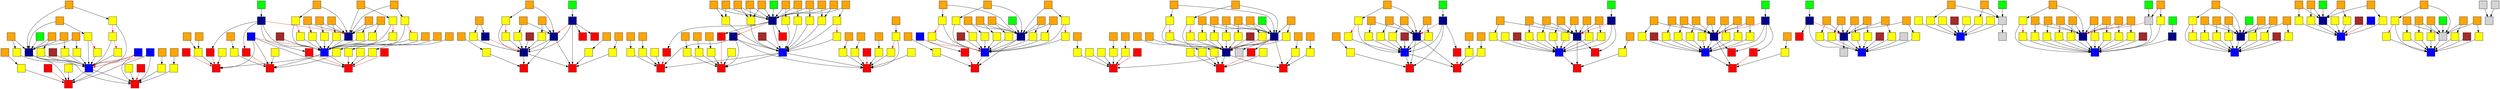 digraph G {
node[label="",shape=square,style=filled]
"RA062HUn_Z" [fillcolor=orange,URL="http://purl.org/np/RA062HUn_Zu1nVB61cxpeesJ4DyUCVIK9HEgS5BJVkE-Y"]
"RA2kBfTdI1" [fillcolor=orange,URL="http://purl.org/np/RA2kBfTdI1zfinySdO_KecrMqS5x3kr5n87r5inNba_Bo"]
"RA913Qgx4U" [fillcolor=orange,URL="http://purl.org/np/RA913Qgx4UShjz9upA4IAsbYCkLhSxQ0vaV1figRNXkH8"]
"RAaPvL2hjB" [fillcolor=orange,URL="http://purl.org/np/RAaPvL2hjBzAerIZPVV7afEBD2y2G0BZLiz9dbdl45ouo"]
"RACtA1UuaR" [fillcolor=orange,URL="http://purl.org/np/RACtA1UuaRdfJtT3kpvDXDKE9FsHlAGW7SlQ5g1VUt2c4"]
"RACweRIgGm" [fillcolor=orange,URL="http://purl.org/np/RACweRIgGmEvbyNLBHzPeko402hlFC36CHJQ7zoxVEPUA"]
"RAcYNDJKPF" [fillcolor=orange,URL="http://purl.org/np/RAcYNDJKPFqtoBIiEcdg8yShvLzqV-vSxU7-npALtkJZg"]
"RAD2d2pLO6" [fillcolor=orange,URL="http://purl.org/np/RAD2d2pLO6hCu7pWsODSNHNxYGjKkyFJUlN1reDPn8G-0"]
"RAE0JHQsWa" [fillcolor=orange,URL="http://purl.org/np/RAE0JHQsWaRPf1k2zYHFm6saeiu2fZSfCSoWiMyuLPvw0"]
"RAfLGVuw7z" [fillcolor=orange,URL="http://purl.org/np/RAfLGVuw7zXtYR2QndL2aZnfjZ1voMCCrowD0LdWWgOIA"]
"RAFUOj4M9Q" [fillcolor=orange,URL="http://purl.org/np/RAFUOj4M9QAFD3Gf36uw_TDoIyG98ryT07P_pa-_MZ72w"]
"RAGupRPJQI" [fillcolor=orange,URL="http://purl.org/np/RAGupRPJQIZvgjzFBtHWFhZJYZeXotk7jrrUZeyDhoKB8"]
"RAH8v3PKwn" [fillcolor=orange,URL="http://purl.org/np/RAH8v3PKwnXbMjc1g0FMnRYKylKtiEEKgR-3zrnj2pDS8"]
"RAhaeiRX0A" [fillcolor=orange,URL="http://purl.org/np/RAhaeiRX0Aei9lMiAt1fpTgDxBh1HyNa9T2JdkTKk0RzQ"]
"RAhOoiILMw" [fillcolor=orange,URL="http://purl.org/np/RAhOoiILMw1nbwX3H6m6Bz6IjnjKLn9JeP0L_-z9vZPw0"]
"RAjfSw5vji" [fillcolor=orange,URL="http://purl.org/np/RAjfSw5vjiiUn-k0gd9okIKIKud_vhGRLl6frT0JYWKBU"]
"RAjU4uymXs" [fillcolor=orange,URL="http://purl.org/np/RAjU4uymXsmeO7_MUvmhmM_qnUQqdSvS1asKhGn0CpU1k"]
"RAkz3162Z4" [fillcolor=orange,URL="http://purl.org/np/RAkz3162Z4w0cRK6uQREUzdU3H6SKjtR7LKA0D-vRDKlw"]
"RALGIIKvWi" [fillcolor=orange,URL="http://purl.org/np/RALGIIKvWi-5iWhzWafeDsmUndSVJ8pdf6luPtwSiou8Q"]
"RAmetIqwEV" [fillcolor=orange,URL="http://purl.org/np/RAmetIqwEVyFNt6h6CAR9ecEDT6ju4dg2YWIuEs37i7E4"]
"RAMpzb1Ec_" [fillcolor=orange,URL="http://purl.org/np/RAMpzb1Ec_HZZrVbr4RZAOemRxq80XUb8uZ00pDZ4R0uw"]
"RANmHoSCPE" [fillcolor=orange,URL="http://purl.org/np/RANmHoSCPExJaux1NMHu8bVhZzAducyyR4dTtHJSbv2SE"]
"RAOGswI1P_" [fillcolor=orange,URL="http://purl.org/np/RAOGswI1P_xI18zJy8BEeqzfJAj9IRrKN_9DkS8asc90g"]
"RAoqiduQlZ" [fillcolor=orange,URL="http://purl.org/np/RAoqiduQlZfzvdyESwhFCRyZUNFA5b7kHkjV6tqSHbwrc"]
"RAO-_RZJrs" [fillcolor=orange,URL="http://purl.org/np/RAO-_RZJrs22GR-5L7FLJVaBBIUIDCul8zFzQsXddvHBE"]
"RApJwqSdEJ" [fillcolor=orange,URL="http://purl.org/np/RApJwqSdEJ2NCD9v2G9kOkdRxBzM-Aw1u6MZAoeGAtBAk"]
"RAPTktNJpm" [fillcolor=orange,URL="http://purl.org/np/RAPTktNJpm0JblZpJsn0BUPbHeGV58k6sGQfuJUluyp04"]
"RAQImRBJTp" [fillcolor=orange,URL="http://purl.org/np/RAQImRBJTpV_MmzEvzJQjBnMH4gO78ss8mP8UEHXj72BU"]
"RAtBvXr7_q" [fillcolor=orange,URL="http://purl.org/np/RAtBvXr7_qxO0dwA5Nq2hwWVCG7fJz1oI-dB7ssjzZ570"]
"RATka2stDV" [fillcolor=orange,URL="http://purl.org/np/RATka2stDVfq6OTrm5zocL9eZUPETavRe6XhoVh3_Hx0I"]
"RAVfl0p-An" [fillcolor=orange,URL="http://purl.org/np/RAVfl0p-An2P-B-98rLtAmhVKafpT8S9W2GnF4IMrXPA8"]
"RAwsSVnefE" [fillcolor=orange,URL="http://purl.org/np/RAwsSVnefEYwpilUTTMTDgO-3QYYylNBBUdE249_SzYis"]
"RAxrrwY-FE" [fillcolor=orange,URL="http://purl.org/np/RAxrrwY-FEIMbEiJRhCuq0_PLGsleJBKvw5GIHQysg6xU"]
"RAyltU3D2Z" [fillcolor=orange,URL="http://purl.org/np/RAyltU3D2Z571K86qce2j1neDLsp6HeDAhWyPmDuNDvEc"]
"RA6LSiMXEH" [fillcolor=yellow,URL="http://purl.org/np/RA6LSiMXEHG5IZyC29dfh8tBptanSlWFx_H6KznPXEXu8"]
"RA6TdnIX5e" [fillcolor=yellow,URL="http://purl.org/np/RA6TdnIX5ekZdeoyBkgygIA2cJbzeT-w4tHjQYWnw8q_w"]
"RA8loVntlA" [fillcolor=yellow,URL="http://purl.org/np/RA8loVntlA3Gxd37VWCaimrbYrrnY7rvVmCTIyOW6cOhs"]
"RA8rAx7JSh" [fillcolor=yellow,URL="http://purl.org/np/RA8rAx7JShPL3nladCkzTx55J6YJVvpHTpqqwU_Hl3hnI"]
"RA9hTCB4z3" [fillcolor=yellow,URL="http://purl.org/np/RA9hTCB4z3sp_gHdbrfXBjR0eczmlcs2WVVMdS8FOQ1gc"]
"RA9wYHgRzN" [fillcolor=yellow,URL="http://purl.org/np/RA9wYHgRzNVnwFw_JiA5KOxN4T0vuyxT9_VrX-nlmcaIE"]
"RAaBjwfH3L" [fillcolor=yellow,URL="http://purl.org/np/RAaBjwfH3LBV9xMKxq7gqbpRxT83UV1SfTT0jVGc5WOzE"]
"RAbefCWp1C" [fillcolor=yellow,URL="http://purl.org/np/RAbefCWp1CItDV1WP3gCQOIbDpLSJ6eKHJUBgmsUtAbhE"]
"RAbG2CZoBs" [fillcolor=yellow,URL="http://purl.org/np/RAbG2CZoBsdl0uBFUKAhCTx-sxLIhi-ISbvi7B8Iw1J5I"]
"RADPRZhOfg" [fillcolor=yellow,URL="http://purl.org/np/RADPRZhOfgWlmq98SVMPekC0HlfZtphWID6hSulz-hOTM"]
"RAEazJoU_l" [fillcolor=yellow,URL="http://purl.org/np/RAEazJoU_loPjkRX8Q8p1Moe5pVJ5jSbfvcUD5KOeLppY"]
"RAEpaUK6FW" [fillcolor=yellow,URL="http://purl.org/np/RAEpaUK6FW1ftnu43ZSMCqxmaXw1YQET9fs8ULFyG-Ado"]
"RAFJQ8Eq4D" [fillcolor=yellow,URL="http://purl.org/np/RAFJQ8Eq4DgYcm1_xyl8utYvqZC3_UMlPhihpORlMIR4Q"]
"RAFKjvrsg7" [fillcolor=yellow,URL="http://purl.org/np/RAFKjvrsg7opJbOj4X07AthG8yBrQqntiqrbruEvFa5As"]
"RAfZJCwOjS" [fillcolor=yellow,URL="http://purl.org/np/RAfZJCwOjSX0NboXEekoEl2lO0trJh06DGsf0XsWwy2nU"]
"RAhjGhG-5A" [fillcolor=yellow,URL="http://purl.org/np/RAhjGhG-5AWUyWIp1B_CCxuw_jR_sLBYxGLQD6ELZFh2Y"]
"RAid00RR7F" [fillcolor=yellow,URL="http://purl.org/np/RAid00RR7FNGZqaK-7903Z3l-xU2gpyMNFbap58rqvOqM"]
"RAim7_fOnE" [fillcolor=yellow,URL="http://purl.org/np/RAim7_fOnEJPkHkYk9luWLaRXEZq8AlY4v3htRUfrCOB0"]
"RAJ8T3gHny" [fillcolor=yellow,URL="http://purl.org/np/RAJ8T3gHnyWOagapz0f0YbRlDqrVt9kjY1nHONQgzxn5o"]
"RAJQzOGKuP" [fillcolor=yellow,URL="http://purl.org/np/RAJQzOGKuP_oSLqSRzyPAYaQO-HWp1fD9MGzNGR-HcgTs"]
"RAK0ra75wJ" [fillcolor=yellow,URL="http://purl.org/np/RAK0ra75wJV1G5R-H_SnsJIhkA5h1eSfPerBFLbMsykIw"]
"RALAkTrka6" [fillcolor=yellow,URL="http://purl.org/np/RALAkTrka6ayoFYItkXH1Zzcovp7ky-JuMEFEDFInK4bI"]
"RAlz_CP0Xv" [fillcolor=yellow,URL="http://purl.org/np/RAlz_CP0XvjPlua24V0rNs6_8MeM9JN6rUdSpCQchhCCU"]
"RALzg7HM2D" [fillcolor=yellow,URL="http://purl.org/np/RALzg7HM2Da1ELrA-a7JSuE5Q_Zj-_51RhDcX71-YgQQs"]
"RAmPB9EE1n" [fillcolor=yellow,URL="http://purl.org/np/RAmPB9EE1nYHe_Bg3Ehso54AZ9SNE0d_08oL16oZ4wHuk"]
"RANtyaCb-F" [fillcolor=yellow,URL="http://purl.org/np/RANtyaCb-FRHjXEATBUbQLZ8qjMd_Z3MGLxtwRl1WIQo4"]
"RAO2sbZc46" [fillcolor=yellow,URL="http://purl.org/np/RAO2sbZc46vpwL0JpuIF-_WDJyUtOhAAMLnFiL6-6zxco"]
"RAOhIZlqbq" [fillcolor=yellow,URL="http://purl.org/np/RAOhIZlqbqMRIgsROJMnSPY8YgmuHZuoBuMuhBnxIViUQ"]
"RAQ_hTQ5xv" [fillcolor=yellow,URL="http://purl.org/np/RAQ_hTQ5xvy45wRj9v7wln67sBgxFC0eV6l60xglU0xmI"]
"RAQQkNipYM" [fillcolor=yellow,URL="http://purl.org/np/RAQQkNipYM14QGoyfpzqmVxbgJC9OG4OwQREahNcMcMYM"]
"RAQVUPAB16" [fillcolor=yellow,URL="http://purl.org/np/RAQVUPAB16ljoRh645Dh3uXO2O2SELsummvl_L3c8j35E"]
"RAr9U69tWx" [fillcolor=yellow,URL="http://purl.org/np/RAr9U69tWxxt9GvI67WYDhRVn4Wb7rDDVkq44DKNVwa7g"]
"RARdfiAA2G" [fillcolor=yellow,URL="http://purl.org/np/RARdfiAA2GpayI4fDJs7rMB6NE-1tLvcGiekHP2e-fYmE"]
"RAS0xcQdOn" [fillcolor=yellow,URL="http://purl.org/np/RAS0xcQdOnTh_bIn7JhwJUm6NikkjRIBq_ihdnzhc5sm4"]
"RAsEBaJjHL" [fillcolor=yellow,URL="http://purl.org/np/RAsEBaJjHLUED3rIPfNwwFz2G0C2AmmbWdqGCeGEKv1Ec"]
"RAtmzgWeJY" [fillcolor=yellow,URL="http://purl.org/np/RAtmzgWeJYQVg0R6I_gKJEF8hZC2EIjs6e06t0-ZP2PZU"]
"RA-uxUPtTz" [fillcolor=yellow,URL="http://purl.org/np/RA-uxUPtTz71KNQ4cwmoj7eGnv9HgVdVifbi_mIfZfcAY"]
"RAVFDJ6wFH" [fillcolor=yellow,URL="http://purl.org/np/RAVFDJ6wFHKZDW3EDZREo9S5tltUwto24N8RiZ15w1_ug"]
"RAW3MEmCUW" [fillcolor=yellow,URL="http://purl.org/np/RAW3MEmCUW0QJ0oXJsJjqn2kxv8tPsNfI7_yuo7rSdtCU"]
"RAwnHtSSq-" [fillcolor=yellow,URL="http://purl.org/np/RAwnHtSSq-vTn3IKdb0YsiBTgcDKF3lzA1r7mgVUt9T20"]
"RAXop_iEgb" [fillcolor=yellow,URL="http://purl.org/np/RAXop_iEgb_Up5yNnckKza_rVpbtjnf7cCLlaiiOCgVSE"]
"RAxVJX5C1K" [fillcolor=yellow,URL="http://purl.org/np/RAxVJX5C1Khk0a28SUKS_3hymWai9E7ztVYOgVeE9Bn24"]
"RAyepTH--N" [fillcolor=yellow,URL="http://purl.org/np/RAyepTH--NvwKSlgVQHY6XKK21NtNJKX7tl89q2s05Vr4"]
"RAYkahuEzd" [fillcolor=yellow,URL="http://purl.org/np/RAYkahuEzda0r6hSTAkAG1zRAZJC1IwlROY0aRHtieOeo"]
"RAyq7Qv8FE" [fillcolor=yellow,URL="http://purl.org/np/RAyq7Qv8FEXDsvSxe6vcsD3ZOfk3Xqile43Wffq1RJwU8"]
"RAYsifm2gU" [fillcolor=yellow,URL="http://purl.org/np/RAYsifm2gU8XlSo551nBUpdJ4gAvvFFkwcNz60pd54qz8"]
"RAFKjvrsg7" ->"RAbefCWp1C" [color = red]
"RA5Txa3acY" [fillcolor=red,URL="http://purl.org/np/RA5Txa3acYP9_MUWEw7s7wenDTB1QXNMB7UehJW-2E-_8"]
"RA6snbuih8" [fillcolor=red,URL="http://purl.org/np/RA6snbuih8c4A_1jDlDPtYXKBcO5KE5jdoQUtu3V2xPY4"]
"RA9pwySo43" [fillcolor=red,URL="http://purl.org/np/RA9pwySo43TIfbvPuhK4ZuisvMsDvZ6TeR5N6MNKft8Nw"]
"RA9UaQM3wV" [fillcolor=red,URL="http://purl.org/np/RA9UaQM3wVa9xRAmL9CWEXyhDbcgvHlPoGTw4pnKaHYL8"]
"RAaEkIiJLm" [fillcolor=red,URL="http://purl.org/np/RAaEkIiJLmBJP5kK3JdYjseCRqwutYbdnI8Q3VbzrK9VA"]
"RAaOAF90U6" [fillcolor=red,URL="http://purl.org/np/RAaOAF90U6YxAvnchfj0dRtT5HRz320Pz202aGap-VfuI"]
"RAcPa1aO8k" [fillcolor=red,URL="http://purl.org/np/RAcPa1aO8kAt8QYwjQoJq-PIzYvo0jCzYrAiOX_XOyk1w"]
"RACS5sSm45" [fillcolor=red,URL="http://purl.org/np/RACS5sSm45MGbuJrztnPrpdu1AuLiKxDni-6JcKzN5ZtM"]
"RAEpHUXRKt" [fillcolor=red,URL="http://purl.org/np/RAEpHUXRKtaLE3Z24sgIUdaxwTBsK2bjshyq9yF00145Y"]
"RAFH8AVn-w" [fillcolor=red,URL="http://purl.org/np/RAFH8AVn-wnTcSGxvPZ1Uiy_AtOhINlynnAxxiCdcTVWU"]
"RAFQovt9yQ" [fillcolor=red,URL="http://purl.org/np/RAFQovt9yQD7nZ2tdZ9_Uhpb7CsfT3k64pK7dh63xd-50"]
"RAhnnsMWVM" [fillcolor=red,URL="http://purl.org/np/RAhnnsMWVM8M29NixCJfVDLWzRzwwCPnUD7LI2kxT-FME"]
"RAIwMZ0StX" [fillcolor=red,URL="http://purl.org/np/RAIwMZ0StXU9DCY1WGoJMwD2NAc30mijCb0FML8TXIB0Y"]
"RAjD4-Q2kO" [fillcolor=red,URL="http://purl.org/np/RAjD4-Q2kO_cIUE52rde2uWbV3RtuCR90geXW90il2YX4"]
"RA-jkb7qPN" [fillcolor=red,URL="http://purl.org/np/RA-jkb7qPNTSOe_EXltW_rlQWQ9x3_Y1KOzW6J_bbPz4U"]
"RAkCjYmMU3" [fillcolor=red,URL="http://purl.org/np/RAkCjYmMU3obIrC4IpwUw84JW1ymd312yz0N0g-R9yes0"]
"RAlfRfPak2" [fillcolor=red,URL="http://purl.org/np/RAlfRfPak2jsyyVy4knjOmxQSYtociP8Cc0O7gemMtqQY"]
"RAlKYv_sE8" [fillcolor=red,URL="http://purl.org/np/RAlKYv_sE8qwiSqsRdcr7KrkU1bsqlqiFmhDPtPBwpLrM"]
"RAlm6vh2zp" [fillcolor=red,URL="http://purl.org/np/RAlm6vh2zpFLg189qrDYPtppkL790Pqaw-q2KUhyfJtRY"]
"RANAxL2OxG" [fillcolor=red,URL="http://purl.org/np/RANAxL2OxGmP9VAN6cUi_0KEK0rJb9bPn4l1A5HquXKrI"]
"RAodU4AmRj" [fillcolor=red,URL="http://purl.org/np/RAodU4AmRjfzyjwtJK3luO0iyRJJPUBjkijKWdlMHvack"]
"RAOxICL4UL" [fillcolor=red,URL="http://purl.org/np/RAOxICL4ULhzr5mxC9cyzStCBtpoETQGin6Vr-Ns7JNtA"]
"RAPVWYH0x-" [fillcolor=red,URL="http://purl.org/np/RAPVWYH0x-xyDa9PfBcGUFly3m1FNEO43KG9s0uH-y6yo"]
"RAtsHwzNs3" [fillcolor=red,URL="http://purl.org/np/RAtsHwzNs36rGrLnoSbGrPD351Qw033Acoe4zmdXhsYlM"]
"RAuLZtfsHn" [fillcolor=red,URL="http://purl.org/np/RAuLZtfsHn3NGe0Md8lLNvYmBseEtW9v1rVUVfJCpJYUE"]
"RA_uqYtoBE" [fillcolor=red,URL="http://purl.org/np/RA_uqYtoBEELzYKz7H3Yqp9L_sHdU-kgL8R5EqmBsTVzE"]
"RAUxfk7XeL" [fillcolor=red,URL="http://purl.org/np/RAUxfk7XeLxn-2hiX3xWSlE5LXgkNW0MIFBGe2h3Bb3pM"]
"RAvOAyEg-J" [fillcolor=red,URL="http://purl.org/np/RAvOAyEg-J8ynmZNrkCgg5XqGuqRo-dXcGFvgDLxtY6ck"]
"RAXecDWH8g" [fillcolor=red,URL="http://purl.org/np/RAXecDWH8gZVp7FZRP1m_Fg6EXH_uoZGhKN9blfN9lrfI"]
"RAY2Gg01ff" [fillcolor=red,URL="http://purl.org/np/RAY2Gg01ffDVLprAakuMqpizAjksasRtTal_UsCf94LL8"]
"RAY3LaUoVt" [fillcolor=red,URL="http://purl.org/np/RAY3LaUoVtBLj9CN36wyyvTIjSMsACErVtEApnA12zjy0"]
"RAZVLqlkbw" [fillcolor=red,URL="http://purl.org/np/RAZVLqlkbwiX40n0GNxcxJany2Cw3oxMCrNuZtjBClryU"]
"RAFH8AVn-w" ->"RA9UaQM3wV" [color = red]
"RAI0VHKntb" ->"RA9UaQM3wV" [color = red]
"RA-jkb7qPN" ->"RACS5sSm45" [color = red]
"RAk28zkEDK" ->"RACS5sSm45" [color = red]
"RApfJ-Acff" ->"RAFQovt9yQ" [color = red]
"RAhnnsMWVM" ->"RAIwMZ0StX" [color = red]
"RAlfRfPak2" ->"RAjD4-Q2kO" [color = red]
"RAxLYvJ1Jr" ->"RANAxL2OxG" [color = red]
"RAeag07Rc4" ->"RAodU4AmRj" [color = red]
"RA_uqYtoBE" ->"RAPVWYH0x-" [color = red]
"RA9pwySo43" ->"RAuLZtfsHn" [color = red]
"RAcPa1aO8k" ->"RAUxfk7XeL" [color = red]
"RA4BJq9pLs" ->"RAvOAyEg-J" [color = red]
"RAaOAF90U6" ->"RAXecDWH8g" [color = red]
"RANjcIDg1V" ->"RAY3LaUoVt" [color = red]
"RA2-eahzia" [fillcolor=green,URL="http://purl.org/np/RA2-eahziacyavza3T31DfPDeQJabPiSUR-nA9IAs2rJY"]
"RA8BLtUFY9" [fillcolor=green,URL="http://purl.org/np/RA8BLtUFY9NoS6sQdDptZ-_77GnW11EqY0PCBzmp-uQys"]
"RAEpiQfxUe" [fillcolor=green,URL="http://purl.org/np/RAEpiQfxUee5E5o4qL8qPFbrzPFPWQS59YcsANHsJtw6w"]
"RAgM9cY7OG" [fillcolor=green,URL="http://purl.org/np/RAgM9cY7OGMXgyPYL4Aimc9CKIsMVaxhHmZdAKD-AdMQA"]
"RAJY7wiISI" [fillcolor=green,URL="http://purl.org/np/RAJY7wiISIWV3ND9kRMQyzE5uyoq8GYd7rkZNL7NAdab8"]
"RAKNnwB9sU" [fillcolor=green,URL="http://purl.org/np/RAKNnwB9sUaOdqUz3vk6FvIY8ckt5NsEn3scZb0MLux00"]
"RAMNj6VHDq" [fillcolor=green,URL="http://purl.org/np/RAMNj6VHDqFRtvXZLgdQNQzrf52BWZhFPq0DtFt1C_PzY"]
"RAmSh6ro3w" [fillcolor=green,URL="http://purl.org/np/RAmSh6ro3wlCZDHVmBGqEBYfY-WkXR7W2FYcLhRuirYBE"]
"RAmwI--UvG" [fillcolor=green,URL="http://purl.org/np/RAmwI--UvGZeNOqgg8JO0i8wujBr7DPGOgB2zFkpN-zJI"]
"RArHWhbuGl" [fillcolor=green,URL="http://purl.org/np/RArHWhbuGlagtVcVZytxkFwWcsnPSeZYOpz5gnPINruME"]
"RAty4B0ZyO" [fillcolor=green,URL="http://purl.org/np/RAty4B0ZyO3gMW02Tbo41gZHmioDmot2hK_F51HKRTjkw"]
"RAWJbD5e0b" [fillcolor=green,URL="http://purl.org/np/RAWJbD5e0bP_cw7FsWpvDNyFgaa7mtTMgmJ-Sv0rfUOMQ"]
"RAXrzGYzSl" [fillcolor=green,URL="http://purl.org/np/RAXrzGYzSlSSohJfZeEy_tAe0WB3yEDr1_8rj00N7egtA"]
"RAYDQy2RDg" [fillcolor=green,URL="http://purl.org/np/RAYDQy2RDgmskhPV-B2-BLSBDN84G1ru-TJK_RwBHyQEw"]
"RAyt9RZbSc" [fillcolor=green,URL="http://purl.org/np/RAyt9RZbScNQ76A_3keOT9cS1sv5vk9jN1BbJ4b8FkUsg"]
"RAZRc30QS-" [fillcolor=green,URL="http://purl.org/np/RAZRc30QS-6ito2P4TPeWvn13hLC-U_vTuhS1FXTI1MbQ"]
"RA0JAnTeZk" [fillcolor=orange,URL="http://purl.org/np/RA0JAnTeZk7UH64wvt05e2rksQNdM7Lpbg3wX9bfZgtmc"]
"RA1lac797R" [fillcolor=orange,URL="http://purl.org/np/RA1lac797RgY6PwQMN55X5aLUTV9KB04vhRMmZ3JDsU9w"]
"RA3q8bDtZ3" [fillcolor=orange,URL="http://purl.org/np/RA3q8bDtZ3mHZRPPftGte0Y_r7ZEOy0NvM1tcJArDm20Y"]
"RA4DdeBZlu" [fillcolor=orange,URL="http://purl.org/np/RA4DdeBZluxqSTr_YT_LVYw4u3c-d5f3f2aMnscLvpB5k"]
"RA4H1CPJ7Y" [fillcolor=orange,URL="http://purl.org/np/RA4H1CPJ7YVgwiy9mu9_BTmBKu15gOyQJus8089NdORm0"]
"RA5ff2pPMe" [fillcolor=orange,URL="http://purl.org/np/RA5ff2pPMe05nBHBpv2dvCoB6wBnRkMyI6agJCAUW3p8U"]
"RA6iSsRzRD" [fillcolor=orange,URL="http://purl.org/np/RA6iSsRzRDasLnPEDR976ah7-G2Sg7rVbdkcu3pQnvbl4"]
"RA7R6kJu0Q" [fillcolor=orange,URL="http://purl.org/np/RA7R6kJu0QfsxJgF9KDaKDxAbuZz5NlJ9RSd1dpA_TUjw"]
"RA887FH8AZ" [fillcolor=orange,URL="http://purl.org/np/RA887FH8AZvYFLOVf8dhEMPpc8l6JP-q6yybkUg4VazCI"]
"RA8Bw8rc3L" [fillcolor=orange,URL="http://purl.org/np/RA8Bw8rc3LhRQnXdZss4BoOy8cglUqdcuiB3nKq8hptNE"]
"RA9PBnR9l3" [fillcolor=orange,URL="http://purl.org/np/RA9PBnR9l3KHr3rfm6TrDsf27LPS2TJEGRaTGqDOc_8bo"]
"RAA7OnnJAK" [fillcolor=orange,URL="http://purl.org/np/RAA7OnnJAKBafk4iYT3U2GQN1F0PbJ8IJfU4YtZ20f8JQ"]
"RAab3-nhUK" [fillcolor=orange,URL="http://purl.org/np/RAab3-nhUKQnW98PX3N4FAd0jBx5SI3QLV3yXyIM8Yi34"]
"RAAgR5ZKII" [fillcolor=orange,URL="http://purl.org/np/RAAgR5ZKIIvujTwNwwxr6-bsjF1GXk_W7Zx7qxEeLrOX0"]
"RAANP7AWgy" [fillcolor=orange,URL="http://purl.org/np/RAANP7AWgyZRaS2WgNcGDfp8-4bXv0blhKapMcUrrWvos"]
"RAAnt1YKH6" [fillcolor=orange,URL="http://purl.org/np/RAAnt1YKH6K7xFZeI_VIkeDQokxZM5mz0Or4y9Mz1o97k"]
"RAaqV5eehX" [fillcolor=orange,URL="http://purl.org/np/RAaqV5eehX-wlnotoT6iyGt-B3Dx1HFO5W3lTLLDGISR0"]
"RAAvxdOwZm" [fillcolor=orange,URL="http://purl.org/np/RAAvxdOwZmP5RB7BlUsIC6CqXDNhSiIP0r4RhJP8WHMVM"]
"RA_B9Iu_OY" [fillcolor=orange,URL="http://purl.org/np/RA_B9Iu_OYMKCwRNFGwQy2ZTe5iKd4XmkgJS5HzELtEZo"]
"RABqs0voTp" [fillcolor=orange,URL="http://purl.org/np/RABqs0voTpZjcSTTtyS6WIi3Fd4Za6uQmvBE0_w7wNWY4"]
"RAbTgl4Va4" [fillcolor=orange,URL="http://purl.org/np/RAbTgl4Va4--Qf760bdcdtRz6sHysMsAE0v7dStDhDB-w"]
"RABtyhat8e" [fillcolor=orange,URL="http://purl.org/np/RABtyhat8eNcz29hr3caN886bzaFbxtYB7xy74b5-m7v8"]
"RAbYGDE27f" [fillcolor=orange,URL="http://purl.org/np/RAbYGDE27fjI5qTckXklj4g0ym4PnZGulmF2jN0MNt4m8"]
"RAcDpBj5DU" [fillcolor=orange,URL="http://purl.org/np/RAcDpBj5DUhnxJLbyFPbm3YBy0wJ-dGh3-a_HcXdWtTcU"]
"RACF2Yg9lC" [fillcolor=orange,URL="http://purl.org/np/RACF2Yg9lCvNwjlcbkyOMizAkU2t1X1K6NsfYbpbQk7Xo"]
"RAD4XQS1DX" [fillcolor=orange,URL="http://purl.org/np/RAD4XQS1DXALtJcPHNkn7y9M3DFjZuc4UWAnfdjgtUxSc"]
"RADrUsLdKi" [fillcolor=orange,URL="http://purl.org/np/RADrUsLdKijDGJNvINN2mXqWAYysGkWScFnfyMrHCyvE8"]
"RADxNE4Lbi" [fillcolor=orange,URL="http://purl.org/np/RADxNE4LbidQZRy0knJM-8RuuinMXaYyDw8g5FQPKl284"]
"RADZUYUDV0" [fillcolor=orange,URL="http://purl.org/np/RADZUYUDV0nG8JttvApmKf_lqbxruHmRWBsO4WuFPRfjQ"]
"RAeQXBCLaN" [fillcolor=orange,URL="http://purl.org/np/RAeQXBCLaNCea4WYJaQ_XlKoWFOGgM50zqjMjCuH6zmZM"]
"RAf9h_bi6H" [fillcolor=orange,URL="http://purl.org/np/RAf9h_bi6HB0UtUF7JMgt3fy_hTRzDK_OfOlDmTfjrBLM"]
"RAFCPGyWsP" [fillcolor=orange,URL="http://purl.org/np/RAFCPGyWsPcZarXDn5Dg9IMu-7BQskfH3wtAFqhakJoNA"]
"RAFi6DZ3Qo" [fillcolor=orange,URL="http://purl.org/np/RAFi6DZ3QoJaRI-Pyn1k1PTMWk7o6f-9XDdZveVg-Aomw"]
"RAfWeu4D4v" [fillcolor=orange,URL="http://purl.org/np/RAfWeu4D4vQEXWE-vEMY1QdeZrPyfLpDQxzdDPQSqyjwA"]
"RAGG3BYvzA" [fillcolor=orange,URL="http://purl.org/np/RAGG3BYvzA9wR4jmmeAmE15zQ9KBLNGPmIIPpWh_nCi5M"]
"RAg-nSvQQV" [fillcolor=orange,URL="http://purl.org/np/RAg-nSvQQV9VXjMouhB_xSjeEEdnYstZH1ebFOdR9zVEU"]
"RAgtFSptHE" [fillcolor=orange,URL="http://purl.org/np/RAgtFSptHE2etPKoMZOzJ9pzSPmUOGFj_KTBAtTCGEWA0"]
"RAgUHK4iSX" [fillcolor=orange,URL="http://purl.org/np/RAgUHK4iSXUnhf-DC6ucahOiUh4YW589FTM54XPmciqzU"]
"RAhlnTORaj" [fillcolor=orange,URL="http://purl.org/np/RAhlnTORajqOxkpAoQPPTHGtJBiPcTVUepkIMUZwF9-k0"]
"RAHmvzdl-8" [fillcolor=orange,URL="http://purl.org/np/RAHmvzdl-80jtSyn18OgVBbeUc07anF7K93Gde6SxbIZw"]
"RAhMzR9PZc" [fillcolor=orange,URL="http://purl.org/np/RAhMzR9PZchCbjSdl_eUqVmuCWhXH_ePc3yF5M6xo8LrE"]
"RAhZVakW24" [fillcolor=orange,URL="http://purl.org/np/RAhZVakW246qGSP9_ITnfok0SmI6LIh-YZlxbJU0j5byc"]
"RAi0i2aC9a" [fillcolor=orange,URL="http://purl.org/np/RAi0i2aC9aBOfHFUedbfP8QbbgtYJF_A9E3P2KnZ8MU14"]
"RAiEgjKxYh" [fillcolor=orange,URL="http://purl.org/np/RAiEgjKxYheYtjypHZgZlicxQQBLbeu9vDlgkepMeNyaQ"]
"RAiSvT9Iy4" [fillcolor=orange,URL="http://purl.org/np/RAiSvT9Iy4-poxt0VEtNBO_uhHBDiLohEIMuHrMPab9r0"]
"RAIZdSg0rt" [fillcolor=orange,URL="http://purl.org/np/RAIZdSg0rtI4P2hn7_U-Brzgtnjlh4f5TE_BhpTNsku78"]
"RAjz0nKHGx" [fillcolor=orange,URL="http://purl.org/np/RAjz0nKHGxFbENgB2BN7AylkOKnwdVgxYIu2KX_8NMZN4"]
"RAKhQUaLzA" [fillcolor=orange,URL="http://purl.org/np/RAKhQUaLzA2G6zpdDGqBkbxwegjl6Ak28DO_0ZlT6G4Bc"]
"RAkq_B2KCh" [fillcolor=orange,URL="http://purl.org/np/RAkq_B2KChGQpP1dn-aVf0dNmBcoSZi291HE8caQPbcAU"]
"RAl2f2FKNU" [fillcolor=orange,URL="http://purl.org/np/RAl2f2FKNUC_iHDx793eYmLxUVHVnBYWdtgHiYuamA6Jw"]
"RA-_lHIZGR" [fillcolor=orange,URL="http://purl.org/np/RA-_lHIZGRE1JVTzCK0XKZ3OR7vV9GdFCsmBIyfX4kkjg"]
"RAM4miJDGb" [fillcolor=orange,URL="http://purl.org/np/RAM4miJDGbzr0w1VV-8_rgks8JGr9g5yaDN3HoYo2H9T0"]
"RAMeG2Rwn3" [fillcolor=orange,URL="http://purl.org/np/RAMeG2Rwn3zkcJLU53VbKwSCLxQL8Ss7CV81vs6TkKLek"]
"RAMJ69Peyx" [fillcolor=orange,URL="http://purl.org/np/RAMJ69Peyx9r4lGvkvryD3I7rMP8Yb6FuCjyVg-ZfBV0c"]
"RAmrKttaMp" [fillcolor=orange,URL="http://purl.org/np/RAmrKttaMpkP7K9xhynhlbmZdWBCxf2IoN02myvGTeMPI"]
"RAm_WJgZmu" [fillcolor=orange,URL="http://purl.org/np/RAm_WJgZmurPqAXA5KYf-uoH9mTrkLaNxpUs0gJ0DL7dM"]
"RANegR5t3V" [fillcolor=orange,URL="http://purl.org/np/RANegR5t3VApsZ7sEkQdrNyv1TEYIFQds9XXI1uarfmN8"]
"RA-NHiWeD_" [fillcolor=orange,URL="http://purl.org/np/RA-NHiWeD_b9EyigeFtA2Am2z4BbtTJNS-wYkoB-qf0-k"]
"RAOiDCcI5c" [fillcolor=orange,URL="http://purl.org/np/RAOiDCcI5c4RXamzaP9TNY8XM7L-7UQ7shm79KrlDgnH8"]
"RAORqcMHEw" [fillcolor=orange,URL="http://purl.org/np/RAORqcMHEwaiqXp14QWgjS8iWP98rUtRGbrm7414ya1xI"]
"RAOuun9B68" [fillcolor=orange,URL="http://purl.org/np/RAOuun9B68sM1VMlYrq6Bxt9_9Z1Zq_O56x5CvDtNqesA"]
"RAowIHvE_c" [fillcolor=orange,URL="http://purl.org/np/RAowIHvE_cMb3B7VRR_HIP9sM5lnlRGiQDmKqL1cxFAyc"]
"RAP8dkcFlS" [fillcolor=orange,URL="http://purl.org/np/RAP8dkcFlSSR8bN0PosCy5ecB6FSaxUuPDGP_xV_celdM"]
"RAPjdJK_mK" [fillcolor=orange,URL="http://purl.org/np/RAPjdJK_mKmROq-jNyi2zby1brrxZ8AomWT8XjTKO6F5I"]
"RAPpZIuYb4" [fillcolor=orange,URL="http://purl.org/np/RAPpZIuYb4Q3jRp8OBSB83dltFyaiiayTylHWc4cEuRIQ"]
"RA-pqz7azy" [fillcolor=orange,URL="http://purl.org/np/RA-pqz7azyMGoXCqzIkUz6p7Jz5U3fM1R0AJzDVFr5nDw"]
"RAPRtkUm8o" [fillcolor=orange,URL="http://purl.org/np/RAPRtkUm8oKYy-74SAHFIlAPS1E-Xu7GcbvH4g9_qfu_U"]
"RAqgqHBjme" [fillcolor=orange,URL="http://purl.org/np/RAqgqHBjme9yoiXu7-krrW1uHmS771JjNDQ0K8f1ky7D8"]
"RAqoSsRsf1" [fillcolor=orange,URL="http://purl.org/np/RAqoSsRsf1BJdGcfWJ9FN8kdqashnUKUw_i-YsB-Lk8Cc"]
"RAR22eLK9P" [fillcolor=orange,URL="http://purl.org/np/RAR22eLK9Pv5jaxUSzU-nA8t6G5dB3aXjml_5nK0En9_E"]
"RArEg5-yvM" [fillcolor=orange,URL="http://purl.org/np/RArEg5-yvMkqyrL1cN55xqhNeydgHqGrJx7sPjCYZ6it8"]
"RAri5k4yNv" [fillcolor=orange,URL="http://purl.org/np/RAri5k4yNvkDGx76pet5y4cJFIaRnM8Cb_wYtRtocicwo"]
"RARtxlJhp3" [fillcolor=orange,URL="http://purl.org/np/RARtxlJhp3qLVoBaak3mg9qjBnmva_R1KlFr5U159B-hI"]
"RASFlduD10" [fillcolor=orange,URL="http://purl.org/np/RASFlduD100bhC4KByOBSOTPVrTL6J0F8JcLm6InPWBAY"]
"RASKSJs2Ti" [fillcolor=orange,URL="http://purl.org/np/RASKSJs2TiPqG9JErQ7ixKI6tEhXGYPElzWYN7xtQSiog"]
"RASmvEd9Pl" [fillcolor=orange,URL="http://purl.org/np/RASmvEd9Pl6MZbWR0U4_zEvApfg_qjH9JEHoLP4EBrF0o"]
"RAsxLZMQsm" [fillcolor=orange,URL="http://purl.org/np/RAsxLZMQsm2YlKk8ju48BCvxGbPLmVH8NMXNUAtuYZG0w"]
"RAt0mkGH-I" [fillcolor=orange,URL="http://purl.org/np/RAt0mkGH-IfogzEZ-KlBw6TwI2aI68zkrbYhxphxyddLk"]
"RAT7nWZzE2" [fillcolor=orange,URL="http://purl.org/np/RAT7nWZzE2VBifWc5NlTKViZnPMVT_Zk0NVHjJpOnAkhc"]
"RAtIBRI3SD" [fillcolor=orange,URL="http://purl.org/np/RAtIBRI3SDy_TT7ySUdebUFyTJl1HsvL1T4WIfl9Y1o0c"]
"RAU8B7coDD" [fillcolor=orange,URL="http://purl.org/np/RAU8B7coDDNZyKeEzYNteHriHv5RIFmHJNfRHjvUFK6l0"]
"RA_Uo-dmuw" [fillcolor=orange,URL="http://purl.org/np/RA_Uo-dmuwdyOE2SEt8bqDdJz79-kcTNBduWR8ij_N_6s"]
"RAUpqCP66I" [fillcolor=orange,URL="http://purl.org/np/RAUpqCP66IyZ3v7DFjv4mhZvkot0WsrCoq6eM6yg5MuHU"]
"RAuVcjQVmw" [fillcolor=orange,URL="http://purl.org/np/RAuVcjQVmwsMGTmV9NkVDwemOvwdm0EGCTSsOfM1slCrY"]
"RAvlmgxW5s" [fillcolor=orange,URL="http://purl.org/np/RAvlmgxW5sG45tm0M6_MQK7jtDXCQhxCyPzdyJxmQhv14"]
"RAWE3WS8fQ" [fillcolor=orange,URL="http://purl.org/np/RAWE3WS8fQA0SeVEMbkLtWsJGAXnxxmjFvABHqHBPo20E"]
"RAwEg9QegJ" [fillcolor=orange,URL="http://purl.org/np/RAwEg9QegJ8Yg9MWhsPX-jFv0LCOAXj9B4Cn9l0ZvuPEk"]
"RAwo__Cy7l" [fillcolor=orange,URL="http://purl.org/np/RAwo__Cy7l_6W-VKRhRM1MKk7-Jr_XWlu7z8sXROqeR68"]
"RAWqxXbzHZ" [fillcolor=orange,URL="http://purl.org/np/RAWqxXbzHZHj9cs_IiNzC9OYVw1LHPOPIdiNYgLeHPHcI"]
"RAwurL5Jmc" [fillcolor=orange,URL="http://purl.org/np/RAwurL5JmcIZBiENsexp_zDDH8NGhI7k7fQj2yN80V5So"]
"RAXe7dhCnH" [fillcolor=orange,URL="http://purl.org/np/RAXe7dhCnHCyL93kLF6gvSu1qUeeIGqggCxp8hvjv9zXw"]
"RAXI_nW8Zl" [fillcolor=orange,URL="http://purl.org/np/RAXI_nW8Zlmww61UVHj6ElDn2-eKE9qmSVIjvT6oFFJ2k"]
"RAxkzPSjaG" [fillcolor=orange,URL="http://purl.org/np/RAxkzPSjaGdzDxaeEuJWK2F4Vfde9gnyq6FK2XMFDwgiA"]
"RAxPQEgz3B" [fillcolor=orange,URL="http://purl.org/np/RAxPQEgz3BnRajONd3dauM3dRrm7WteJrA9kGbQ2kbXiY"]
"RAxUdYEQal" [fillcolor=orange,URL="http://purl.org/np/RAxUdYEQaliw9EsEnvRAIVSl1FmPO7y_78bw7wJio_FFA"]
"RAz3TCPhy_" [fillcolor=orange,URL="http://purl.org/np/RAz3TCPhy_mhUtC_rB92rVXbgIeR_YajTkNb7KVQD1Ny4"]
"RAziisg_S3" [fillcolor=orange,URL="http://purl.org/np/RAziisg_S35MBOxKYXcy23mVXs6zqWtcAuw7r9Omd1SII"]
"RAzMChyn_c" [fillcolor=orange,URL="http://purl.org/np/RAzMChyn_cvJfsDbvlZFtNk2vALGT31jyQ5fg-XX3vJ-s"]
"RAzuI8cdzL" [fillcolor=orange,URL="http://purl.org/np/RAzuI8cdzL_4T-hy0evC4PY84kYUXo-VN9e6RvdB2GKgY"]
"RAZV7VdWWB" [fillcolor=orange,URL="http://purl.org/np/RAZV7VdWWBjFEIpmzqUudlg46zzipKCJNpfkJXhEKdaIU"]
"RA0Ak_exio" [fillcolor=yellow,URL="http://purl.org/np/RA0Ak_exioAtnRt7pfhc3qUE7CwgEdHMt89Frp7LWxdb4"]
"RA0AMmdDvY" [fillcolor=yellow,URL="http://purl.org/np/RA0AMmdDvY5MpFV1JIroq2akgWPYgSfyKLxpjoHn1Oaro"]
"RA0LO7yFU6" [fillcolor=yellow,URL="http://purl.org/np/RA0LO7yFU6d4M6FEzjw-r0Gyuu92B8giyMMKDP-qbvE1c"]
"RA157Nzn31" [fillcolor=yellow,URL="http://purl.org/np/RA157Nzn31vVtHtrMQgOXML5iyDjjlp3kkp9yVIKU8buw"]
"RA23b3K08e" [fillcolor=yellow,URL="http://purl.org/np/RA23b3K08ecv45XZJbWHvNfv6e-8w_48X7VW5q7LUyyms"]
"RA38HSbTw9" [fillcolor=yellow,URL="http://purl.org/np/RA38HSbTw9IinK2q_4lp3aDhh-Jw7fASYLE-Vq3NrD--0"]
"RA3bgMLuZr" [fillcolor=yellow,URL="http://purl.org/np/RA3bgMLuZraOIlR0MkZATsU_eFtfym5V3kPkGqzXrWykg"]
"RA3d1wNhyQ" [fillcolor=yellow,URL="http://purl.org/np/RA3d1wNhyQRILFaCc4WVBXd12ne3pJ-a9NHSGDWiScLJk"]
"RA4ecYBb3W" [fillcolor=yellow,URL="http://purl.org/np/RA4ecYBb3WaYOd-9zB3ZsSSYAR9AvoeN6VC9HfIQfrprs"]
"RA4zu3y98z" [fillcolor=yellow,URL="http://purl.org/np/RA4zu3y98zRapBDzYOuBf--RkJCAgnQA393Pb_IHawWBI"]
"RA5FlrUsfD" [fillcolor=yellow,URL="http://purl.org/np/RA5FlrUsfDenGL9K_VknFw04YrFaoIisEb1ZdHDmX6GtE"]
"RA6gx8VCH_" [fillcolor=yellow,URL="http://purl.org/np/RA6gx8VCH_HFRNWV3Vuf1gxmjoECFUqYVgJ3aVapFfHls"]
"RA6lxb-WY_" [fillcolor=yellow,URL="http://purl.org/np/RA6lxb-WY_kXYi0NAxIIus4uO_A8QUKfwbIImynkyhwvA"]
"RA6RJQ5m-n" [fillcolor=yellow,URL="http://purl.org/np/RA6RJQ5m-nPsy7TccqDC0yc4OvmQRZmW4_i3gen4R9M6s"]
"RA7e61cJDt" [fillcolor=yellow,URL="http://purl.org/np/RA7e61cJDtKZCRpIrygSht_h8hp7kte2CdM1OtMiQzyBc"]
"RA7k6cVTww" [fillcolor=yellow,URL="http://purl.org/np/RA7k6cVTww-PUNrhFom4tp379xF9R4bB7O68igHo-4E1E"]
"RA9B6Vj6uE" [fillcolor=yellow,URL="http://purl.org/np/RA9B6Vj6uE6O9Uwjv5SLtxoA6CBCZONJgJ2LJUFhVHbDs"]
"RA9jFuc0wO" [fillcolor=yellow,URL="http://purl.org/np/RA9jFuc0wOvjd8Tis5w09VDMnwWwGQaUoqqDV2665acHI"]
"RA9KmNH-j6" [fillcolor=yellow,URL="http://purl.org/np/RA9KmNH-j6YINX5zo0Q-ykj8SfyW0c7HA-IK5qHxuf2gk"]
"RA9liKqSCn" [fillcolor=yellow,URL="http://purl.org/np/RA9liKqSCnL2E1qLfjr0tgw3LYQVjEhns5Noxpmb23nv0"]
"RA9RcAQhZ9" [fillcolor=yellow,URL="http://purl.org/np/RA9RcAQhZ9tZvErcz-xEsptVcUx84CnXC1hvEUsp2N2vs"]
"RAa0IEe29L" [fillcolor=yellow,URL="http://purl.org/np/RAa0IEe29Lp_w4oGM-JZgP5AAgF1xcLx-aWkvwi5Sg9XM"]
"RAaFeW4Bj3" [fillcolor=yellow,URL="http://purl.org/np/RAaFeW4Bj3Y7DpKTdi8d3XZVF-8rZJS2v7St62NEdOumg"]
"RABtdOLT-l" [fillcolor=yellow,URL="http://purl.org/np/RABtdOLT-l2EkmYbzD5OX_FxVYjB0UHMyvUFcMN218E-A"]
"RACefo-6H6" [fillcolor=yellow,URL="http://purl.org/np/RACefo-6H6Mu2grt1xMgw-_23yzqCmZXhE4cycALDXrHg"]
"RAcEWBk7k2" [fillcolor=yellow,URL="http://purl.org/np/RAcEWBk7k2IuF_3CHY_EMWEkGQxA4iKb8pLxFN-cyWoC4"]
"RAcOHD6Srp" [fillcolor=yellow,URL="http://purl.org/np/RAcOHD6Srpn9Fm0pR0OeprCklZYJj4THRcOcHT3Wj0oEE"]
"RAdIfKGGch" [fillcolor=yellow,URL="http://purl.org/np/RAdIfKGGchuMOzaCmeYuaPKFN4jfq_W7YH7YTBLJE_-1c"]
"RAE1u4Tgwx" [fillcolor=yellow,URL="http://purl.org/np/RAE1u4Tgwx0z1kDe1Mcsdn6KRLnomKlqRZFRrTaX-HBcM"]
"RAEo0vVJDl" [fillcolor=yellow,URL="http://purl.org/np/RAEo0vVJDl36yjtiPu-Ndyqn-sDaY_NUy5Aax1qinamvQ"]
"RAeSpvWpda" [fillcolor=yellow,URL="http://purl.org/np/RAeSpvWpdaPJZj1L51mBnAq_AqWXmh5fKlEyOSdex64m0"]
"RAEXBWB39Z" [fillcolor=yellow,URL="http://purl.org/np/RAEXBWB39ZKCaNTalc0K6hrU1UdWQpRu7Rl8RDO4fBydo"]
"RAF0I0vcdd" [fillcolor=yellow,URL="http://purl.org/np/RAF0I0vcddXt9HW7oCSOCKvESCcrrORSqMVzRBy_qj3Y8"]
"RAFiUTEjer" [fillcolor=yellow,URL="http://purl.org/np/RAFiUTEjerOTBy0fscTQrTDDKoqaGBL3NXPxterEVMfs4"]
"RAFmdUhujt" [fillcolor=yellow,URL="http://purl.org/np/RAFmdUhujtbu6fOVnxgTVUlqlrPVu1TAma3Ba4fWGw3e0"]
"RAFMU1Z7kx" [fillcolor=yellow,URL="http://purl.org/np/RAFMU1Z7kxuFhoaqJG7I_W1NnplPYKB7Cm1eEhFeCtvM8"]
"RAfnoWhgpC" [fillcolor=yellow,URL="http://purl.org/np/RAfnoWhgpCJFcgNOTQ0QE0cTGdIUPZmsvJfNNAQl9asxw"]
"RAfuhBFBnJ" [fillcolor=yellow,URL="http://purl.org/np/RAfuhBFBnJCFGtS0U12lFjg7ntVfloITeuxGqe1Z4Jhao"]
"RAGfzz5T3p" [fillcolor=yellow,URL="http://purl.org/np/RAGfzz5T3p5LQP9rTIpfIjBjsOX6BTL1jl5015NRc_oRE"]
"RAGIam9RdG" [fillcolor=yellow,URL="http://purl.org/np/RAGIam9RdG-5otB3CCwDNg1h8pMjUS1Qy4cOLXRlnffjo"]
"RAgOEyseOA" [fillcolor=yellow,URL="http://purl.org/np/RAgOEyseOAaQI6ITOteiHjDMmtRs5xLFEVDFvwkzfTUyE"]
"RAHd7jG-Bo" [fillcolor=yellow,URL="http://purl.org/np/RAHd7jG-Bo68xDEZGm7dmd_h2y4d88GZPbdipN770sA-c"]
"RAhoOM0_Pn" [fillcolor=yellow,URL="http://purl.org/np/RAhoOM0_PnZ-O30J6Gz7rTy3b6jIRlAq_kKOD8wLYVcO4"]
"RAhyiHbc_7" [fillcolor=yellow,URL="http://purl.org/np/RAhyiHbc_7uGqAhD-DE4YPyX9uJ1Yg5Er9bTr0RhZ0vSs"]
"RAHzUoVe64" [fillcolor=yellow,URL="http://purl.org/np/RAHzUoVe64B0__SjHxEWo-5jSzzxootr_quip_GGWshW4"]
"RAi3F4Zuw8" [fillcolor=yellow,URL="http://purl.org/np/RAi3F4Zuw82UXdKRaGgjoBWujM1kfHxMVVJFkem1pFHhw"]
"RAIBpY3_Ob" [fillcolor=yellow,URL="http://purl.org/np/RAIBpY3_Ob-fGnTo23yCCu86P1KZzPNdqrime6sEHsUPU"]
"RAio--7IbP" [fillcolor=yellow,URL="http://purl.org/np/RAio--7IbPa3_ZSG3GspUsXeWP2ZwMIzy4Kzos0yZ7NIw"]
"RAIolZf0Ko" [fillcolor=yellow,URL="http://purl.org/np/RAIolZf0Ko5Klrr5FWt0Wqr_GrNa2PxyxLhlz8y4eGIUk"]
"RAiVA25Dj5" [fillcolor=yellow,URL="http://purl.org/np/RAiVA25Dj5oyJtyGmVIpLd57TeDJcy6kz5Q7P_WbuMOBI"]
"RAiwsb06QV" [fillcolor=yellow,URL="http://purl.org/np/RAiwsb06QVM1B9Voz3AxzIaZi_JUgVA_0bwMMPxgYoXkg"]
"RAj1G2arQ_" [fillcolor=yellow,URL="http://purl.org/np/RAj1G2arQ_zYz7c8P5bQzeOwyt02NC5Ue2rfcxf5k6yOg"]
"RAkE7yrMj7" [fillcolor=yellow,URL="http://purl.org/np/RAkE7yrMj7qDvlTFP4aLOZCqtTInXGsm93kZaO7fkEixs"]
"RAkEKGauZL" [fillcolor=yellow,URL="http://purl.org/np/RAkEKGauZLl4Vs9giLT5aqCJlAIzpD8Iu9MD8kMMgs70s"]
"RAkh8i194_" [fillcolor=yellow,URL="http://purl.org/np/RAkh8i194_QadxVVIVMWMzfOyXz9D_3gKiUR4mxn-mM8I"]
"RAkjk3apcZ" [fillcolor=yellow,URL="http://purl.org/np/RAkjk3apcZT3cBU-snbQ2ciW9BpOX_Y25ONOAOjxjOUPU"]
"RAl1q8Wcan" [fillcolor=yellow,URL="http://purl.org/np/RAl1q8Wcan6qcYeek9WHXv736vuPJr3x-M9ZoeZNy6_x8"]
"RAlbgqbDxG" [fillcolor=yellow,URL="http://purl.org/np/RAlbgqbDxGI7DcECkLtvCoYCl0oC7JSjIM3Qmo6xsxU-U"]
"RALbwlXSd3" [fillcolor=yellow,URL="http://purl.org/np/RALbwlXSd3y1WviWuEdITD87lSbTIY5r52sf1M5xz46YQ"]
"RAlfwCE-sc" [fillcolor=yellow,URL="http://purl.org/np/RAlfwCE-scqpM-dRmws8nlsgueZLmaq__NIzVW5Rui71M"]
"RALWxVELKu" [fillcolor=yellow,URL="http://purl.org/np/RALWxVELKuqrkcO9ud2eXr0E2-ot5bl-0NpOIQi1ktrgI"]
"RAm04lBKr6" [fillcolor=yellow,URL="http://purl.org/np/RAm04lBKr6LoOoqyfBw89BEyIZBGrdeLYSU-l1mDdh6wM"]
"RAM0AF2wYX" [fillcolor=yellow,URL="http://purl.org/np/RAM0AF2wYX0vr9wXf1svfJRL0_PhceAnWVb6VVTXunA7U"]
"RA-miPrNdy" [fillcolor=yellow,URL="http://purl.org/np/RA-miPrNdymKxeAk5hyVFlTQ35vPEJTF4YvmYAcQ8ufOA"]
"RAmxClZM36" [fillcolor=yellow,URL="http://purl.org/np/RAmxClZM36_nbsLO4Kw8dyroPBv20DQH3lCNAOnqJXBZ8"]
"RAmXsR4TSI" [fillcolor=yellow,URL="http://purl.org/np/RAmXsR4TSIJBif6OFLvCSe_3fbtgp79AeI_3adbcyiPPM"]
"RAnb5-OisR" [fillcolor=yellow,URL="http://purl.org/np/RAnb5-OisRldUSR06piqwRDOZ7YKroF_RdecKroUtO2lg"]
"RAnF0KQ5CG" [fillcolor=yellow,URL="http://purl.org/np/RAnF0KQ5CGBjL-pWk37fg2DXMkgZuzgDNvXnD7wPaTZjY"]
"RAnghJFLSo" [fillcolor=yellow,URL="http://purl.org/np/RAnghJFLSoLxO6AHk6tCbIa8wEus26nqgqO91BuMehvow"]
"RAOaHjJf_7" [fillcolor=yellow,URL="http://purl.org/np/RAOaHjJf_7NLnsZCok_mm5vARZ8Jn223owehNSoKjG7Oo"]
"RAOBLvwlzr" [fillcolor=yellow,URL="http://purl.org/np/RAOBLvwlzrROjza_vzDuMiG8Ea1qc0JISyoNFt8OJDk3M"]
"RAopcyinEZ" [fillcolor=yellow,URL="http://purl.org/np/RAopcyinEZK-YeTDygVClnLSOcEa-ui-PLtoZToQetNa8"]
"RAOQfDNyP0" [fillcolor=yellow,URL="http://purl.org/np/RAOQfDNyP0cEiYppEG27gQuAaJpI55sOTmdfCP7JWctfc"]
"RAorOLuZlf" [fillcolor=yellow,URL="http://purl.org/np/RAorOLuZlfyIYI0GypT2_X-Z7Ern_E-P5YieLFu-xSB1s"]
"RAPEhX9hEJ" [fillcolor=yellow,URL="http://purl.org/np/RAPEhX9hEJCSMWUbeVGWxi2KP-WmzHXQWbSYsc_5s7rGU"]
"RA_piT7JTF" [fillcolor=yellow,URL="http://purl.org/np/RA_piT7JTF1kFBGqZnYKVswtQamhCy8Edj4eiA0Zatvv0"]
"RApSKKPqmR" [fillcolor=yellow,URL="http://purl.org/np/RApSKKPqmRuMaLZBWtWN9X-xqWxieDg2VmWq1HySMnD-k"]
"RA-PZUIhvh" [fillcolor=yellow,URL="http://purl.org/np/RA-PZUIhvhl__00ef62icnjpY_LPYPOIssulmbR31c4i8"]
"RAQh4gyQCc" [fillcolor=yellow,URL="http://purl.org/np/RAQh4gyQCcdD59fUytOc5kOtq7uoEER0ihJBcxKsheZHM"]
"RAqj2d3QxM" [fillcolor=yellow,URL="http://purl.org/np/RAqj2d3QxMBAvsKYuXlcHCLYq7DZ34GiSbUd5biYUItmk"]
"RAQTRlVBNl" [fillcolor=yellow,URL="http://purl.org/np/RAQTRlVBNlJZj7PvwVwpt3HBq56n30DbcIWJZeogGEJvs"]
"RAR3HGoKQM" [fillcolor=yellow,URL="http://purl.org/np/RAR3HGoKQM__H3hMyXc-2uHUTHcSoWFmicAu5BynhZRLY"]
"RAr4VLVJ09" [fillcolor=yellow,URL="http://purl.org/np/RAr4VLVJ09j7EkPwPKW8OxIJGW3my2w_q9Qr8_isYynuw"]
"RARduGmw6u" [fillcolor=yellow,URL="http://purl.org/np/RARduGmw6u6XKRLA5nJyNp-B1GsIcgJAqW0GW5TkwLiMs"]
"RArrv081fT" [fillcolor=yellow,URL="http://purl.org/np/RArrv081fT5rlRJhL6a-Ncimgzlp06badGVDj7kMQOZOE"]
"RARu0NIs9z" [fillcolor=yellow,URL="http://purl.org/np/RARu0NIs9zVJw6hm-IF2X-FT84wOEvpgLxnfCeBi94s1s"]
"RARw63N4Sh" [fillcolor=yellow,URL="http://purl.org/np/RARw63N4ShSDNoVWjzrGlBDQL145KY5lku9ANh24rRE74"]
"RAryFiNK2x" [fillcolor=yellow,URL="http://purl.org/np/RAryFiNK2xO4qdxH4NEz0CVbj0poeY_Vn5NBwHhrKdIOk"]
"RAS1chwiFR" [fillcolor=yellow,URL="http://purl.org/np/RAS1chwiFRQKcwV_D5PeEKo0B1wiqvzfKCwyGRvabebyA"]
"RAs-odsHvz" [fillcolor=yellow,URL="http://purl.org/np/RAs-odsHvz6AqhLYAMELeRXsxbMiKb8f8NzMbxPyDba-Q"]
"RASUNuFag1" [fillcolor=yellow,URL="http://purl.org/np/RASUNuFag1tEc7eMPQZovFiQZtA29DIFplZ982LQdg838"]
"RAS-uQZear" [fillcolor=yellow,URL="http://purl.org/np/RAS-uQZear9RltSQHw4wUJN-Rspq0VrnSD616wvEg2Hfg"]
"RATnFOH121" [fillcolor=yellow,URL="http://purl.org/np/RATnFOH121UVN_q4-PYwL98l_XRFhUb0PGb_hiSGnRD3A"]
"RATTYklfFz" [fillcolor=yellow,URL="http://purl.org/np/RATTYklfFzBbXntIlLTTq7JhQUcg1oWCPhF1ZBWR5G3r8"]
"RAtxvhGFng" [fillcolor=yellow,URL="http://purl.org/np/RAtxvhGFng6jC64kXFZ8mmMDc1fsa5WPmRpL0fNoEGwbc"]
"RAug-T7pRS" [fillcolor=yellow,URL="http://purl.org/np/RAug-T7pRS3r66x8RLCgglvLWTUPEZU6eELmKijHnoMYM"]
"RAUIRPBS5x" [fillcolor=yellow,URL="http://purl.org/np/RAUIRPBS5xg8wc9LR6s4kiuTf5kSkyYlaHqIAO6LCqHMY"]
"RAulb_vr2Z" [fillcolor=yellow,URL="http://purl.org/np/RAulb_vr2ZUKLUBUhsx8RWC75c4UViIcLXaMMbn7z4JuE"]
"RAU_qtmakL" [fillcolor=yellow,URL="http://purl.org/np/RAU_qtmakLsaxm2FkyTFgwP2bDHHBGZk9GBDeT0JAfGm8"]
"RAuw7Fo-S5" [fillcolor=yellow,URL="http://purl.org/np/RAuw7Fo-S515A2z48B0fxQBxerj6EQCn5qFLKGQgkZpf0"]
"RAv2_GJH4P" [fillcolor=yellow,URL="http://purl.org/np/RAv2_GJH4PbaapFo6skynYinV9FFOEB9kPGw47HxC6IzI"]
"RAvKVAhQ4K" [fillcolor=yellow,URL="http://purl.org/np/RAvKVAhQ4K1XOV7VuVj7sOHu9DWTrzowXRH4qffzf5my8"]
"RAVOvkxhwJ" [fillcolor=yellow,URL="http://purl.org/np/RAVOvkxhwJyssN0QGAwwEkDLhJSyftqp9U-pp4aCHWIl8"]
"RAw0HUK3Jg" [fillcolor=yellow,URL="http://purl.org/np/RAw0HUK3Jg2wJNuyYBcyq2bDnWXkvpQjgcM6OvyUqPPgQ"]
"RAwcS7tG-K" [fillcolor=yellow,URL="http://purl.org/np/RAwcS7tG-K9nhhDd2eAtKtHt5GwIhYUcA1no9v5scoU8E"]
"RAWlegnHJ8" [fillcolor=yellow,URL="http://purl.org/np/RAWlegnHJ8SBYyruSosJeU-ir7BU7nzINkt-KgDDtcCAM"]
"RAx9CGRhae" [fillcolor=yellow,URL="http://purl.org/np/RAx9CGRhaeTQFExlb1xrUlk1tVSQv1uj58vesTalQOkLE"]
"RAx9yefsz4" [fillcolor=yellow,URL="http://purl.org/np/RAx9yefsz4xInPLYTsVs8cL4e99c9f13resjxhoeS8b3Y"]
"RAXC23M6Pu" [fillcolor=yellow,URL="http://purl.org/np/RAXC23M6PuzqJyPyI1PxD1kMbAO1hZuhcJ4UojR33sDmQ"]
"RAXdkg1ssT" [fillcolor=yellow,URL="http://purl.org/np/RAXdkg1ssTlRWvf-JaVLmxWC_REcW2KkRljhu_9PEBxLM"]
"RAXqhZNkCt" [fillcolor=yellow,URL="http://purl.org/np/RAXqhZNkCtSHKHmtwk_PobxwQBCQiEkiCz5X8KVvpsZos"]
"RAXViOb_BV" [fillcolor=yellow,URL="http://purl.org/np/RAXViOb_BV-sic87FPqPMaDRhCoy7ewM-7rheZyM79Uz0"]
"RAYaSkoABa" [fillcolor=yellow,URL="http://purl.org/np/RAYaSkoABaiCEOFIF5NuxtfOtgQGv9YEXc1lhy9ZiVgjE"]
"RAYNnSH1Xv" [fillcolor=yellow,URL="http://purl.org/np/RAYNnSH1XvmPcxov174LJdFfPuP3bQT6SLktCZNJm8AP0"]
"RAy-yPfCs1" [fillcolor=yellow,URL="http://purl.org/np/RAy-yPfCs1qyCgcXIuItdCQ2w5TJMmOSifQ-Tog8yt1N0"]
"RAZdY-Wdpm" [fillcolor=yellow,URL="http://purl.org/np/RAZdY-WdpmVRAUyjgdEGhFDG2mD-j8xg1I27hNIQGkltw"]
"RAz-E7YOwL" [fillcolor=yellow,URL="http://purl.org/np/RAz-E7YOwL-RCifo12zsEs0J50LlXkWwgcLpx3CTh3hGM"]
"RAZILddOsb" [fillcolor=yellow,URL="http://purl.org/np/RAZILddOsbnRuIyfpgRsEPSBdwJB6VVZexDnSK5OGfWiY"]
"RAZQ8pshLD" [fillcolor=yellow,URL="http://purl.org/np/RAZQ8pshLDm1v2imvtF2apl9rAP0MjeCpD0kZ6ky6mV24"]
"RAaFeW4Bj3" ->"RA23b3K08e" [color = red]
"RAiVA25Dj5" ->"RA5FlrUsfD" [color = red]
"RAorOLuZlf" ->"RA6lxb-WY_" [color = red]
"RAfuhBFBnJ" ->"RA6RJQ5m-n" [color = red]
"RAIolZf0Ko" ->"RABtdOLT-l" [color = red]
"RApSKKPqmR" ->"RAdIfKGGch" [color = red]
"RAfnoWhgpC" ->"RAF0I0vcdd" [color = red]
"RARduGmw6u" ->"RAFmdUhujt" [color = red]
"RAOaHjJf_7" ->"RAfuhBFBnJ" [color = red]
"RA9liKqSCn" ->"RAHd7jG-Bo" [color = red]
"RARu0NIs9z" ->"RAHzUoVe64" [color = red]
"RAOQfDNyP0" ->"RAiwsb06QV" [color = red]
"RA6gx8VCH_" ->"RAj1G2arQ_" [color = red]
"RAkh8i194_" ->"RAr4VLVJ09" [color = red]
"RAy-yPfCs1" ->"RATTYklfFz" [color = red]
"RAi3F4Zuw8" ->"RAWlegnHJ8" [color = red]
"RAlfwCE-sc" ->"RAYNnSH1Xv" [color = red]
"RA0frq_DIL" [fillcolor=brown,URL="http://purl.org/np/RA0frq_DIL62KAINYDqz_jPa92eTO1py-n8x9Q0xKRSkU"]
"RA1eLUsfsZ" [fillcolor=brown,URL="http://purl.org/np/RA1eLUsfsZjvCGBP_nWVWaQQKMxET71h_GGxSpotNaCyg"]
"RA2AsGFOtN" [fillcolor=brown,URL="http://purl.org/np/RA2AsGFOtNd5iOxPvjA4ANQ2EVNqCeaYVynPs19tiIuEk"]
"RA9OIEkDfz" [fillcolor=brown,URL="http://purl.org/np/RA9OIEkDfzAXvpUfUi64J5OUGqspF59RBIkAVIDxkjRjE"]
"RAAzPmVWXv" [fillcolor=brown,URL="http://purl.org/np/RAAzPmVWXvodpYKPeeaxfRck9b62gGWE5C1-xSnQEb-Es"]
"RABm7U1wy2" [fillcolor=brown,URL="http://purl.org/np/RABm7U1wy2kfOol84sbgyx2MYWx8H98Kgs48f6E-gg1DU"]
"RABz7zzArE" [fillcolor=brown,URL="http://purl.org/np/RABz7zzArEi6Fd3oXlRMCC3rpqtGjvB56TW2oIb6jCe5U"]
"RAcXejWBl2" [fillcolor=brown,URL="http://purl.org/np/RAcXejWBl2yH4PgxGJjxurb3zZ5uAdZqqjxBdqrlEiahA"]
"RAeoac32KB" [fillcolor=brown,URL="http://purl.org/np/RAeoac32KBT_xDg8W5F8O8aDrLeBG_QZTeEwcIiMwCKnc"]
"RAiL9z2iIO" [fillcolor=brown,URL="http://purl.org/np/RAiL9z2iIO4MJFG3B5OzJjc222c_Nbi8Mq3IV1Reys76g"]
"RA_Oxu-sQ9" [fillcolor=brown,URL="http://purl.org/np/RA_Oxu-sQ9OHwId1ff5dBPILr0A8bHSqtvBZsXx9ozk8w"]
"RAs22kXX7N" [fillcolor=brown,URL="http://purl.org/np/RAs22kXX7N5azIwj-a4h5hbRD9Q4n_V228PGLs4gU21Cw"]
"RAvyymGXyJ" [fillcolor=brown,URL="http://purl.org/np/RAvyymGXyJJgGj8_FQqGZe5i2DkAdL5BgyVwWf-YOVy4E"]
"RAWI_6Wpnn" [fillcolor=brown,URL="http://purl.org/np/RAWI_6Wpnnvn5scKXazYTqMftavW-HW9S-Alqlh1lf6Eo"]
"RAy7c1VP3j" [fillcolor=brown,URL="http://purl.org/np/RAy7c1VP3jTV9ZVzDIgTeNIvYIwGn0fiJhxIvzdZ9Itj0"]
"RA2JlYTWhC" [fillcolor=blue,URL="http://purl.org/np/RA2JlYTWhC4PuhqFITergBXYM0CdZ_H-uTJ751rOIntlU"]
"RA5rRFy9eD" [fillcolor=blue,URL="http://purl.org/np/RA5rRFy9eDTZSTyVeuTrAO7aCg_JPcq1cVmWWjc-kjFOM"]
"RAGgV-nRMW" [fillcolor=blue,URL="http://purl.org/np/RAGgV-nRMWhmgtxx5n3yE29NaopuuDVDKAuZC8IzCATag"]
"RAGo62Hb_B" [fillcolor=blue,URL="http://purl.org/np/RAGo62Hb_Bx1klF4pn1q1Ty40860e3A7Sz4hr2vojZ2wA"]
"RAIWvdnjqm" [fillcolor=blue,URL="http://purl.org/np/RAIWvdnjqmOl2VP_eR2oFBxk97A_dw__FeusMzuRE9SIY"]
"RAjk3YoNyd" [fillcolor=blue,URL="http://purl.org/np/RAjk3YoNydLhbuD4BV9FD21ecELazvZibHHM7IXtJd-4A"]
"RAmfrSLt-W" [fillcolor=blue,URL="http://purl.org/np/RAmfrSLt-WVQVNTrJi6IlNk3ZiQyYBds0NYGJpUEsPjfI"]
"RAPLWOEA5t" [fillcolor=blue,URL="http://purl.org/np/RAPLWOEA5t6_Kx6vVHtibWm92pg1XTN6FIZdWuaTyoy9g"]
"RAsdV8EQ1q" [fillcolor=blue,URL="http://purl.org/np/RAsdV8EQ1qn_lXOrgoG7mPaF1JXdFLzt2iYy4eMhMMuM4"]
"RASZZ5T1Ca" [fillcolor=blue,URL="http://purl.org/np/RASZZ5T1Ca5gpCMPubKoypR_0WcSUkHiMaADu9o1BS1Xs"]
"RATc9O9tCd" [fillcolor=blue,URL="http://purl.org/np/RATc9O9tCdQPlrsJeGNsTNO0PbENIzdKa6XAOex7dXfrY"]
"RAWCmrfeUU" [fillcolor=blue,URL="http://purl.org/np/RAWCmrfeUUoh1tOl_7qFYoWgrYeonmX4FzAFboCSEoL-s"]
"RAWcrMY8mn" [fillcolor=blue,URL="http://purl.org/np/RAWcrMY8mnsI26BfokKid75MO1c2uVenyW9tmxj0VhbnY"]
"RAxxJWyH8O" [fillcolor=blue,URL="http://purl.org/np/RAxxJWyH8OdTJLs-ZY1q5jVq1OWFNOoLFvwEcUFyR8EEo"]
"RAYJe1ruxz" [fillcolor=blue,URL="http://purl.org/np/RAYJe1ruxzvy8idQGuxziYN4ri8OFeKZxzK-QdJPvDug0"]
"RA31i_rg9L" ->"RAGo62Hb_B" [color = red]
"RAipHIkp5h" ->"RAIWvdnjqm" [color = red]
"RA2s_pc2e-" ->"RAPLWOEA5t" [color = red]
"RARJ0_1q3Y" ->"RAPLWOEA5t" [color = red]
"RAV05xfgoc" ->"RASZZ5T1Ca" [color = red]
"RA0HU7k7XU" [fillcolor=darkblue,URL="http://purl.org/np/RA0HU7k7XUj81ioBftZFk7ywHx5uBBlVgXduglUYgyW5w"]
"RA12lVwEtm" [fillcolor=darkblue,URL="http://purl.org/np/RA12lVwEtmddK9OwDkZQZlgJaOD2-0NXtAtO_jDaG-3VQ"]
"RA22JAQihY" [fillcolor=darkblue,URL="http://purl.org/np/RA22JAQihYeiJkNIjvwnxLPmjuG74yPcRXpPyVX8DV6fA"]
"RA2hde9hXK" [fillcolor=darkblue,URL="http://purl.org/np/RA2hde9hXKfi0juhaF7yWd1aKsyZknPYj2Od-rLlAKmSM"]
"RA7MgxMCcV" [fillcolor=darkblue,URL="http://purl.org/np/RA7MgxMCcVykE2RBJHm-Ou_CuuhPXqfcinswtIfjXReOc"]
"RAbWbJCYlL" [fillcolor=darkblue,URL="http://purl.org/np/RAbWbJCYlLhlYBDn9PVxdJP_WUbbi058aRcK-3sOJsRwY"]
"RAB_yY8X4B" [fillcolor=darkblue,URL="http://purl.org/np/RAB_yY8X4BUuS9HMBso8SvvPfBX31cb8cCv41SgfyMBew"]
"RABzhulhaP" [fillcolor=darkblue,URL="http://purl.org/np/RABzhulhaPhOzo9MxWxl230N72-azdlpMNwu_HtDqsuUc"]
"RAeRSya2qI" [fillcolor=darkblue,URL="http://purl.org/np/RAeRSya2qIYymsBxiqOZP_oaQpHXUVXiydKvPCFM-7DDQ"]
"RAgoIxfXPq" [fillcolor=darkblue,URL="http://purl.org/np/RAgoIxfXPqNDY8vnK2EmBQDAFwuFIDJtfaMplTvPMq3pg"]
"RAh1GOK4_H" [fillcolor=darkblue,URL="http://purl.org/np/RAh1GOK4_HhqeUeJhIyV_DDCFFTY9jeeiKWgbSzooWEi4"]
"RAMgThXW6x" [fillcolor=darkblue,URL="http://purl.org/np/RAMgThXW6xx8QiPmW9VhVuxWCN2ZWe-pmxDcFfdx_A7z0"]
"RAn15vsPJE" [fillcolor=darkblue,URL="http://purl.org/np/RAn15vsPJEVdJvjNKtBPo_oadtjeP9oc3Si-69FiJ4poQ"]
"RAN_chNfWR" [fillcolor=darkblue,URL="http://purl.org/np/RAN_chNfWR9hbEkfjwOfMpq1piwOgAj6q2sJ-qbDzaLOk"]
"RAoo8EvTgf" [fillcolor=darkblue,URL="http://purl.org/np/RAoo8EvTgfkxJw5SgZXbJvRl5nQG7ygeGaHp8Zud1U4Zw"]
"RAp7Xi0Qtv" [fillcolor=darkblue,URL="http://purl.org/np/RAp7Xi0Qtv5aHY1hXJ1FayaIQrGNNv9NW3xBC7gipklVk"]
"RASPvPrnUq" [fillcolor=darkblue,URL="http://purl.org/np/RASPvPrnUq6SOsOkrgOsUvRbsfmC7dHd73FgUA6oRmlGg"]
"RAWcrMY8mn" [fillcolor=darkblue,URL="http://purl.org/np/RAWcrMY8mnsI26BfokKid75MO1c2uVenyW9tmxj0VhbnY"]
"RAx3fM5SIM" [fillcolor=darkblue,URL="http://purl.org/np/RAx3fM5SIMEqjkFZ8mCTjaJu7omZ6IBynsezbyOU65D7o"]
"RAxBBJ2Wko" [fillcolor=darkblue,URL="http://purl.org/np/RAxBBJ2WkonyQNlXfdCAOaCi64J_xqgVGeaLjVQow9M88"]
"RAXkuXJ4IK" [fillcolor=darkblue,URL="http://purl.org/np/RAXkuXJ4IK10Ai9F39_tOFDy6ewi7znau6OQhUEXP4nPc"]
"RAXVRaFjWD" [fillcolor=darkblue,URL="http://purl.org/np/RAXVRaFjWDlX5cZcVRXETaEIAx6QAyLK5JCrzDP-yDp9U"]
"RAxxJWyH8O" [fillcolor=darkblue,URL="http://purl.org/np/RAxxJWyH8OdTJLs-ZY1q5jVq1OWFNOoLFvwEcUFyR8EEo"]
"RAyg4UgIVo" [fillcolor=darkblue,URL="http://purl.org/np/RAyg4UgIVovBGia-hk4qEuRzOq14fcOlYAclC6YGQaVYU"]
"RAgoIxfXPq" ->"RA0HU7k7XU" [color = red]
"RABzhulhaP" ->"RA2hde9hXK" [color = red]
"RAbWbJCYlL" ->"RA7MgxMCcV" [color = red]
"RAn15vsPJE" ->"RAB_yY8X4B" [color = red]
"RAoo8EvTgf" ->"RAh1GOK4_H" [color = red]
"RAMgThXW6x" ->"RAN_chNfWR" [color = red]
"RAokVMmiZS" ->"RAp7Xi0Qtv" [color = red]
"RA12lVwEtm" ->"RASPvPrnUq" [color = red]
"RAx3fM5SIM" ->"RAWcrMY8mn" [color = red]
"RAxBBJ2Wko" ->"RAxxJWyH8O" [color = red]

"RA062HUn_Z" ->"RAmPB9EE1n"
"RA0Ak_exio" ->"RAmfrSLt-W"
"RA0AMmdDvY" ->"RAxxJWyH8O"
"RA0frq_DIL" ->"RAsdV8EQ1q"
"RA0HU7k7XU" ->"RAkCjYmMU3"
"RA0HU7k7XU" ->"RATc9O9tCd"
"RA0HU7k7XU" ->"RAUxfk7XeL"
"RA0JAnTeZk" ->"RA7MgxMCcV"
"RA0JAnTeZk" ->"RAVOvkxhwJ"
"RA0LO7yFU6" ->"RAGo62Hb_B"
"RA12lVwEtm" ->"RAGgV-nRMW"
"RA12lVwEtm" ->"RAZVLqlkbw"
"RA157Nzn31" ->"RAGgV-nRMW"
"RA1eLUsfsZ" ->"RAPLWOEA5t"
"RA1FoHM9lw" ->"RAmfrSLt-W"
"RA1lac797R" ->"RAn15vsPJE"
"RA1lac797R" ->"RAwcS7tG-K"
"RA22JAQihY" ->"RAFQovt9yQ"
"RA22JAQihY" ->"RAodU4AmRj"
"RA22JAQihY" ->"RAPLWOEA5t"
"RA23b3K08e" ->"RAsdV8EQ1q"
"RA2AsGFOtN" ->"RAmfrSLt-W"
"RA2-eahzia" ->"RAmG2bXxwk"
"RA2hde9hXK" ->"RA5Txa3acY"
"RA2hde9hXK" ->"RA6snbuih8"
"RA2hde9hXK" ->"RAjk3YoNyd"
"RA2kBfTdI1" ->"RAaBjwfH3L"
"RA2s_pc2e-" [fillcolor=blue,URL="http://purl.org/np/RA2s_pc2e-TxVeMPQo5nFqDMw87UUh0bpAv0xrWihSVNQ"]
"RA2s_pc2e-" ->"RAFQovt9yQ"
"RA2s_pc2e-" ->"RAodU4AmRj"
"RA31i_rg9L" [fillcolor=blue,URL="http://purl.org/np/RA31i_rg9LnYJRYLOqdzQRJBzMiCusxBgHt5OPOKSeE2k"]
"RA31i_rg9L" ->"RA_uqYtoBE"
"RA38HSbTw9" ->"RA2JlYTWhC"
"RA3bgMLuZr" ->"RASZZ5T1Ca"
"RA3d1wNhyQ" ->"RA2JlYTWhC"
"RA3q8bDtZ3" ->"RAn15vsPJE"
"RA3q8bDtZ3" ->"RA_piT7JTF"
"RA4BJq9pLs" [fillcolor=red,URL="http://purl.org/np/RA4BJq9pLse6z1BRbZIOgARyf1zOY9Qw33ix3lsHcazOE"]
"RA4DdeBZlu" ->"RA3d1wNhyQ"
"RA4DdeBZlu" ->"RAXVRaFjWD"
"RA4ecYBb3W" ->"RAsdV8EQ1q"
"RA4H1CPJ7Y" ->"RASPvPrnUq"
"RA4H1CPJ7Y" ->"RAXC23M6Pu"
"RA4zu3y98z" ->"RAmfrSLt-W"
"RA5ff2pPMe" ->"RAh1GOK4_H"
"RA5ff2pPMe" ->"RAQTRlVBNl"
"RA5FlrUsfD" ->"RASZZ5T1Ca"
"RA6gx8VCH_" ->"RAPLWOEA5t"
"RA6iSsRzRD" ->"RAgOEyseOA"
"RA6iSsRzRD" ->"RAXkuXJ4IK"
"RA6LSiMXEH" ->"RANAxL2OxG"
"RA6lxb-WY_" ->"RAxxJWyH8O"
"RA6RJQ5m-n" ->"RAPLWOEA5t"
"RA6TdnIX5e" ->"RANAxL2OxG"
"RA7e61cJDt" ->"RAWcrMY8mn"
"RA7k6cVTww" ->"RA5rRFy9eD"
"RA7MgxMCcV" ->"RAIwMZ0StX"
"RA7MgxMCcV" ->"RAlKYv_sE8"
"RA7MgxMCcV" ->"RAYJe1ruxz"
"RA7R6kJu0Q" ->"RAeRSya2qI"
"RA7R6kJu0Q" ->"RAkh8i194_"
"RA887FH8AZ" ->"RA7MgxMCcV"
"RA887FH8AZ" ->"RArrv081fT"
"RA8BLtUFY9" ->"RAxBBJ2Wko"
"RA8Bw8rc3L" ->"RA9RcAQhZ9"
"RA8Bw8rc3L" ->"RAXkuXJ4IK"
"RA8loVntlA" ->"RAtsHwzNs3"
"RA8rAx7JSh" ->"RAY3LaUoVt"
"RA913Qgx4U" ->"RAQ_hTQ5xv"
"RA9B6Vj6uE" ->"RA2JlYTWhC"
"RA9hTCB4z3" ->"RAY3LaUoVt"
"RA9jFuc0wO" ->"RATc9O9tCd"
"RA9KmNH-j6" ->"RAGo62Hb_B"
"RA9liKqSCn" ->"RAGo62Hb_B"
"RA9OIEkDfz" ->"RA2JlYTWhC"
"RA9PBnR9l3" ->"RA3bgMLuZr"
"RA9PBnR9l3" ->"RAh1GOK4_H"
"RA9pwySo43" [fillcolor=red,URL="http://purl.org/np/RA9pwySo43TIfbvPuhK4ZuisvMsDvZ6TeR5N6MNKft8Nw"]
"RA9RcAQhZ9" ->"RAIWvdnjqm"
"RA9wYHgRzN" ->"RAvOAyEg-J"
"RAa0IEe29L" ->"RAjk3YoNyd"
"RAA7OnnJAK" ->"RAryFiNK2x"
"RAA7OnnJAK" ->"RAXkuXJ4IK"
"RAab3-nhUK" ->"RA0HU7k7XU"
"RAab3-nhUK" ->"RAl1q8Wcan"
"RAaBjwfH3L" ->"RA9UaQM3wV"
"RAaFeW4Bj3" ->"RAsdV8EQ1q"
"RAAgR5ZKII" ->"RAeRSya2qI"
"RAAgR5ZKII" ->"RAio--7IbP"
"RAANP7AWgy" ->"RAIBpY3_Ob"
"RAANP7AWgy" ->"RAXVRaFjWD"
"RAAnt1YKH6" ->"RAN_chNfWR"
"RAAnt1YKH6" ->"RAv2_GJH4P"
"RAaOAF90U6" [fillcolor=red,URL="http://purl.org/np/RAaOAF90U6YxAvnchfj0dRtT5HRz320Pz202aGap-VfuI"]
"RAaPvL2hjB" ->"RAlz_CP0Xv"
"RAaqV5eehX" ->"RA22JAQihY"
"RAaqV5eehX" ->"RAOaHjJf_7"
"RAAvxdOwZm" ->"RAh1GOK4_H"
"RAAvxdOwZm" ->"RARw63N4Sh"
"RAAzPmVWXv" ->"RAWcrMY8mn"
"RA_B9Iu_OY" ->"RA0HU7k7XU"
"RA_B9Iu_OY" ->"RASUNuFag1"
"RAbefCWp1C" ->"RAvOAyEg-J"
"RAbG2CZoBs" ->"RAPVWYH0x-"
"RABm7U1wy2" ->"RATc9O9tCd"
"RABqs0voTp" ->"RAx9yefsz4"
"RABqs0voTp" ->"RAXkuXJ4IK"
"RABtdOLT-l" ->"RAWcrMY8mn"
"RAbTgl4Va4" ->"RA22JAQihY"
"RAbTgl4Va4" ->"RAM0AF2wYX"
"RABtyhat8e" ->"RAn15vsPJE"
"RABtyhat8e" ->"RApSKKPqmR"
"RAbWbJCYlL" ->"RAhnnsMWVM"
"RAbWbJCYlL" ->"RAlKYv_sE8"
"RAbWbJCYlL" ->"RAYJe1ruxz"
"RAbYGDE27f" ->"RAh1GOK4_H"
"RAbYGDE27f" ->"RAiVA25Dj5"
"RAB_yY8X4B" ->"RAjD4-Q2kO"
"RAB_yY8X4B" ->"RAuLZtfsHn"
"RAB_yY8X4B" ->"RAvOAyEg-J"
"RAB_yY8X4B" ->"RAWCmrfeUU"
"RABz7zzArE" ->"RAWCmrfeUU"
"RABzhulhaP" ->"RA5Txa3acY"
"RABzhulhaP" ->"RAjk3YoNyd"
"RAcDpBj5DU" ->"RA7e61cJDt"
"RAcDpBj5DU" ->"RAN_chNfWR"
"RACefo-6H6" ->"RAxxJWyH8O"
"RAcEWBk7k2" ->"RAGgV-nRMW"
"RACF2Yg9lC" ->"RA2hde9hXK"
"RACF2Yg9lC" ->"RAa0IEe29L"
"RAcOHD6Srp" ->"RASZZ5T1Ca"
"RAcPa1aO8k" [fillcolor=red,URL="http://purl.org/np/RAcPa1aO8kAt8QYwjQoJq-PIzYvo0jCzYrAiOX_XOyk1w"]
"RACtA1UuaR" ->"RANtyaCb-F"
"RACweRIgGm" ->"RAhjGhG-5A"
"RAcXejWBl2" ->"RA5rRFy9eD"
"RAcYNDJKPF" ->"RAbG2CZoBs"
"RAD2d2pLO6" ->"RAsEBaJjHL"
"RAD4XQS1DX" ->"RAGIam9RdG"
"RAD4XQS1DX" ->"RAXVRaFjWD"
"RAdIfKGGch" ->"RAWCmrfeUU"
"RADPRZhOfg" ->"RAIwMZ0StX"
"RADrUsLdKi" ->"RAn15vsPJE"
"RADrUsLdKi" ->"RA_piT7JTF"
"RADxNE4Lbi" ->"RAcEWBk7k2"
"RADxNE4Lbi" ->"RASPvPrnUq"
"RADZUYUDV0" ->"RA4ecYBb3W"
"RADZUYUDV0" ->"RAokVMmiZS"
"RAE0JHQsWa" ->"RAYsifm2gU"
"RAE1u4Tgwx" ->"RAxxJWyH8O"
"RAeag07Rc4" [fillcolor=red,URL="http://purl.org/np/RAeag07Rc4GggQAySapTH1PRQR6WYkhs0FhrhAT7bkFyc"]
"RAEazJoU_l" ->"RACS5sSm45"
"RAEo0vVJDl" ->"RAsdV8EQ1q"
"RAeoac32KB" ->"RAYJe1ruxz"
"RAEpaUK6FW" ->"RAXecDWH8g"
"RAEpiQfxUe" ->"RAokVMmiZS"
"RAeQXBCLaN" ->"RAeRSya2qI"
"RAeQXBCLaN" ->"RAkjk3apcZ"
"RAeRSya2qI" ->"RAGo62Hb_B"
"RAeRSya2qI" ->"RAPVWYH0x-"
"RAeSpvWpda" ->"RA5rRFy9eD"
"RAEXBWB39Z" ->"RAjk3YoNyd"
"RAF0I0vcdd" ->"RASZZ5T1Ca"
"RAf9h_bi6H" ->"RAnghJFLSo"
"RAf9h_bi6H" ->"RAx3fM5SIM"
"RAFCPGyWsP" ->"RA0HU7k7XU"
"RAFCPGyWsP" ->"RAw0HUK3Jg"
"RAFH8AVn-w" [fillcolor=red,URL="http://purl.org/np/RAFH8AVn-wnTcSGxvPZ1Uiy_AtOhINlynnAxxiCdcTVWU"]
"RAFi6DZ3Qo" ->"RAhyiHbc_7"
"RAFi6DZ3Qo" ->"RAp7Xi0Qtv"
"RAFiUTEjer" ->"RA5rRFy9eD"
"RAFJQ8Eq4D" ->"RAXecDWH8g"
"RAFKjvrsg7" ->"RAvOAyEg-J"
"RAfLGVuw7z" ->"RAid00RR7F"
"RAFmdUhujt" ->"RA2JlYTWhC"
"RAFMU1Z7kx" ->"RASZZ5T1Ca"
"RAfnoWhgpC" ->"RASZZ5T1Ca"
"RAfuhBFBnJ" ->"RAPLWOEA5t"
"RAFUOj4M9Q" ->"RAJ8T3gHny"
"RAfWeu4D4v" ->"RAIolZf0Ko"
"RAfWeu4D4v" ->"RAN_chNfWR"
"RAfZJCwOjS" ->"RAY3LaUoVt"
"RAGfzz5T3p" ->"RAxxJWyH8O"
"RAGG3BYvzA" ->"RA1FoHM9lw"
"RAGG3BYvzA" ->"RA4zu3y98z"
"RAGIam9RdG" ->"RA2JlYTWhC"
"RAgM9cY7OG" ->"RABzhulhaP"
"RAg-nSvQQV" ->"RA1FoHM9lw"
"RAg-nSvQQV" ->"RA-miPrNdy"
"RAGo62Hb_B" ->"RAPVWYH0x-"
"RAgOEyseOA" ->"RAIWvdnjqm"
"RAgoIxfXPq" ->"RAcPa1aO8k"
"RAgoIxfXPq" ->"RAkCjYmMU3"
"RAgoIxfXPq" ->"RATc9O9tCd"
"RAgtFSptHE" ->"RA2hde9hXK"
"RAgtFSptHE" ->"RAS-uQZear"
"RAgUHK4iSX" ->"RAxBBJ2Wko"
"RAgUHK4iSX" ->"RAy-yPfCs1"
"RAGupRPJQI" ->"RA9wYHgRzN"
"RAh1GOK4_H" ->"RASZZ5T1Ca"
"RAH8v3PKwn" ->"RAyepTH--N"
"RAhaeiRX0A" ->"RAyq7Qv8FE"
"RAHd7jG-Bo" ->"RAGo62Hb_B"
"RAhjGhG-5A" ->"RACS5sSm45"
"RAhlnTORaj" ->"RA7MgxMCcV"
"RAhlnTORaj" ->"RAnb5-OisR"
"RAHmvzdl-8" ->"RA22JAQihY"
"RAHmvzdl-8" ->"RAZILddOsb"
"RAhMzR9PZc" ->"RA1FoHM9lw"
"RAhMzR9PZc" ->"RAlbgqbDxG"
"RAhnnsMWVM" [fillcolor=red,URL="http://purl.org/np/RAhnnsMWVM8M29NixCJfVDLWzRzwwCPnUD7LI2kxT-FME"]
"RAhOoiILMw" ->"RA8loVntlA"
"RAhoOM0_Pn" ->"RAsdV8EQ1q"
"RAhyiHbc_7" ->"RAsdV8EQ1q"
"RAHzUoVe64" ->"RAYJe1ruxz"
"RAhZVakW24" ->"RA0LO7yFU6"
"RAhZVakW24" ->"RAeRSya2qI"
"RAi0i2aC9a" ->"RAp7Xi0Qtv"
"RAi0i2aC9a" ->"RAug-T7pRS"
"RAI0VHKntb" [fillcolor=red,URL="http://purl.org/np/RAI0VHKntboqAV49ItlQeUnIDmPkqMML9HZoGMb87NMdw"]
"RAi3F4Zuw8" ->"RAGo62Hb_B"
"RAIBpY3_Ob" ->"RA2JlYTWhC"
"RAid00RR7F" ->"RAY3LaUoVt"
"RAiEgjKxYh" ->"RAvKVAhQ4K"
"RAiEgjKxYh" ->"RAxBBJ2Wko"
"RAIJyzbDdx" ->"RAGgV-nRMW"
"RAiL9z2iIO" ->"RAxxJWyH8O"
"RAim7_fOnE" ->"RAvOAyEg-J"
"RAio--7IbP" ->"RAGo62Hb_B"
"RAIolZf0Ko" ->"RAWcrMY8mn"
"RAipHIkp5h" [fillcolor=blue,URL="http://purl.org/np/RAipHIkp5hLnPdwpHxi2c6fyeN2-XEbuyDPcEafO8CkqY"]
"RAiSvT9Iy4" ->"RA22JAQihY"
"RAiSvT9Iy4" ->"RA6gx8VCH_"
"RAiVA25Dj5" ->"RASZZ5T1Ca"
"RAiwsb06QV" ->"RASZZ5T1Ca"
"RAIZdSg0rt" ->"RALWxVELKu"
"RAIZdSg0rt" ->"RAn15vsPJE"
"RAj1G2arQ_" ->"RAPLWOEA5t"
"RAJ8T3gHny" ->"RAEpHUXRKt"
"RAjfSw5vji" ->"RAVFDJ6wFH"
"RAjk3YoNyd" ->"RA6snbuih8"
"RA-jkb7qPN" [fillcolor=red,URL="http://purl.org/np/RA-jkb7qPNTSOe_EXltW_rlQWQ9x3_Y1KOzW6J_bbPz4U"]
"RAJQzOGKuP" ->"RANAxL2OxG"
"RAjU4uymXs" ->"RAtmzgWeJY"
"RAJY7wiISI" ->"RAgoIxfXPq"
"RAjz0nKHGx" ->"RAFMU1Z7kx"
"RAjz0nKHGx" ->"RAh1GOK4_H"
"RAK0ra75wJ" ->"RAvOAyEg-J"
"RAk28zkEDK" [fillcolor=red,URL="http://purl.org/np/RAk28zkEDKQaNjYZqSC1hkUE_2OtRAl7N2vJXf4lNX7yU"]
"RAkE7yrMj7" ->"RAYJe1ruxz"
"RAkEKGauZL" ->"RAPLWOEA5t"
"RAkh8i194_" ->"RAGo62Hb_B"
"RAKhQUaLzA" ->"RAopcyinEZ"
"RAKhQUaLzA" ->"RAXVRaFjWD"
"RAkjk3apcZ" ->"RAGo62Hb_B"
"RAKNnwB9sU" ->"RAeRSya2qI"
"RAkq_B2KCh" ->"RARduGmw6u"
"RAkq_B2KCh" ->"RAXVRaFjWD"
"RAkz3162Z4" ->"RA6TdnIX5e"
"RAl1q8Wcan" ->"RATc9O9tCd"
"RAl2f2FKNU" ->"RA9KmNH-j6"
"RAl2f2FKNU" ->"RAeRSya2qI"
"RALAkTrka6" ->"RACS5sSm45"
"RAlbgqbDxG" ->"RAmfrSLt-W"
"RALbwlXSd3" ->"RAxxJWyH8O"
"RAlfRfPak2" [fillcolor=red,URL="http://purl.org/np/RAlfRfPak2jsyyVy4knjOmxQSYtociP8Cc0O7gemMtqQY"]
"RAlfwCE-sc" ->"RAmfrSLt-W"
"RALGIIKvWi" ->"RAwnHtSSq-"
"RA-_lHIZGR" ->"RA0Ak_exio"
"RA-_lHIZGR" ->"RA1FoHM9lw"
"RALWxVELKu" ->"RAWCmrfeUU"
"RAlz_CP0Xv" ->"RAodU4AmRj"
"RALzg7HM2D" ->"RAuLZtfsHn"
"RAm04lBKr6" ->"RAWCmrfeUU"
"RAM0AF2wYX" ->"RAPLWOEA5t"
"RAM4miJDGb" ->"RA0HU7k7XU"
"RAM4miJDGb" ->"RAulb_vr2Z"
"RAMeG2Rwn3" ->"RA2hde9hXK"
"RAMeG2Rwn3" ->"RAuw7Fo-S5"
"RAmetIqwEV" ->"RAFKjvrsg7"
"RAmG2bXxwk" ->"RA5rRFy9eD"
"RAmG2bXxwk" ->"RAiUYY1dbE"
"RAMgThXW6x" ->"RAaEkIiJLm"
"RAMgThXW6x" ->"RAEpHUXRKt"
"RAMgThXW6x" ->"RAlm6vh2zp"
"RAMgThXW6x" ->"RAWcrMY8mn"
"RA-miPrNdy" ->"RAmfrSLt-W"
"RAMJ69Peyx" ->"RA9liKqSCn"
"RAMJ69Peyx" ->"RAeRSya2qI"
"RAMNj6VHDq" ->"RAXVRaFjWD"
"RAmPB9EE1n" ->"RAFQovt9yQ"
"RAMpzb1Ec_" ->"RAFJQ8Eq4D"
"RAmrKttaMp" ->"RA0AMmdDvY"
"RAmrKttaMp" ->"RAxBBJ2Wko"
"RAmSh6ro3w" ->"RA22JAQihY"
"RAmwI--UvG" ->"RAoo8EvTgf"
"RAm_WJgZmu" ->"RAeRSya2qI"
"RAm_WJgZmu" ->"RAi3F4Zuw8"
"RAmxClZM36" ->"RAsdV8EQ1q"
"RAmXsR4TSI" ->"RAjk3YoNyd"
"RAn15vsPJE" ->"RA9pwySo43"
"RAn15vsPJE" ->"RAlfRfPak2"
"RAn15vsPJE" ->"RAOxICL4UL"
"RAn15vsPJE" ->"RAWCmrfeUU"
"RAnb5-OisR" ->"RAYJe1ruxz"
"RAN_chNfWR" ->"RAEpHUXRKt"
"RAN_chNfWR" ->"RAWcrMY8mn"
"RAN_chNfWR" ->"RAY2Gg01ff"
"RANegR5t3V" ->"RA2hde9hXK"
"RANegR5t3V" ->"RAEXBWB39Z"
"RAnF0KQ5CG" ->"RAWCmrfeUU"
"RAnghJFLSo" ->"RAWcrMY8mn"
"RA-NHiWeD_" ->"RAfnoWhgpC"
"RA-NHiWeD_" ->"RAh1GOK4_H"
"RANjcIDg1V" [fillcolor=red,URL="http://purl.org/np/RANjcIDg1VkGWDSqxkFyVn__2UEbR-V7y8lqtV4rxcLJk"]
"RANmHoSCPE" ->"RAOhIZlqbq"
"RANtyaCb-F" ->"RAjD4-Q2kO"
"RAO2sbZc46" ->"RAY3LaUoVt"
"RAOaHjJf_7" ->"RAPLWOEA5t"
"RAOBLvwlzr" ->"RA5rRFy9eD"
"RAOGswI1P_" ->"RALzg7HM2D"
"RAOhIZlqbq" ->"RAIwMZ0StX"
"RAOiDCcI5c" ->"RA22JAQihY"
"RAOiDCcI5c" ->"RAR3HGoKQM"
"RAokVMmiZS" ->"RAsdV8EQ1q"
"RAoo8EvTgf" ->"RAaOAF90U6"
"RAoo8EvTgf" ->"RAFH8AVn-w"
"RAoo8EvTgf" ->"RA-jkb7qPN"
"RAoo8EvTgf" ->"RASZZ5T1Ca"
"RAopcyinEZ" ->"RA2JlYTWhC"
"RAOQfDNyP0" ->"RASZZ5T1Ca"
"RAoqiduQlZ" ->"RA8rAx7JSh"
"RAorOLuZlf" ->"RAxxJWyH8O"
"RAORqcMHEw" ->"RAeSpvWpda"
"RAORqcMHEw" ->"RAmG2bXxwk"
"RAO-_RZJrs" ->"RAK0ra75wJ"
"RAOuun9B68" ->"RA7MgxMCcV"
"RAOuun9B68" ->"RARu0NIs9z"
"RAowIHvE_c" ->"RA0HU7k7XU"
"RAowIHvE_c" ->"RA9jFuc0wO"
"RA_Oxu-sQ9" ->"RAGgV-nRMW"
"RAp7Xi0Qtv" ->"RAsdV8EQ1q"
"RAP8dkcFlS" ->"RA9B6Vj6uE"
"RAP8dkcFlS" ->"RAXVRaFjWD"
"RAPEhX9hEJ" ->"RAsdV8EQ1q"
"RApfJ-Acff" [fillcolor=red,URL="http://purl.org/np/RApfJ-Acff7eJt-O1PljX4y_s-lBWsW1ShLWjU7xoGx2w"]
"RA_piT7JTF" ->"RAWCmrfeUU"
"RAPjdJK_mK" ->"RAp7Xi0Qtv"
"RAPjdJK_mK" ->"RAQh4gyQCc"
"RApJwqSdEJ" ->"RAO2sbZc46"
"RAPLWOEA5t" ->"RAFQovt9yQ"
"RAPLWOEA5t" ->"RAodU4AmRj"
"RAPpZIuYb4" ->"RAGfzz5T3p"
"RAPpZIuYb4" ->"RAxBBJ2Wko"
"RA-pqz7azy" ->"RA157Nzn31"
"RA-pqz7azy" ->"RASPvPrnUq"
"RAPRtkUm8o" ->"RAp7Xi0Qtv"
"RAPRtkUm8o" ->"RAPEhX9hEJ"
"RApSKKPqmR" ->"RAWCmrfeUU"
"RAPTktNJpm" ->"RADPRZhOfg"
"RA-PZUIhvh" ->"RAsdV8EQ1q"
"RAqgqHBjme" ->"RAhoOM0_Pn"
"RAqgqHBjme" ->"RAp7Xi0Qtv"
"RAQh4gyQCc" ->"RAsdV8EQ1q"
"RAQ_hTQ5xv" ->"RAEpHUXRKt"
"RAQImRBJTp" ->"RARdfiAA2G"
"RAqj2d3QxM" ->"RAWCmrfeUU"
"RAqoSsRsf1" ->"RA0HU7k7XU"
"RAqoSsRsf1" ->"RAtxvhGFng"
"RAQQkNipYM" ->"RA9UaQM3wV"
"RAQTRlVBNl" ->"RASZZ5T1Ca"
"RAQVUPAB16" ->"RAuLZtfsHn"
"RAR22eLK9P" ->"RAE1u4Tgwx"
"RAR22eLK9P" ->"RAxBBJ2Wko"
"RAR3HGoKQM" ->"RAPLWOEA5t"
"RAr4VLVJ09" ->"RAGo62Hb_B"
"RAr9U69tWx" ->"RAjD4-Q2kO"
"RARdfiAA2G" ->"RAodU4AmRj"
"RARduGmw6u" ->"RA2JlYTWhC"
"RArEg5-yvM" ->"RA0HU7k7XU"
"RArEg5-yvM" ->"RAx9CGRhae"
"RArHWhbuGl" ->"RAXkuXJ4IK"
"RAri5k4yNv" ->"RA1FoHM9lw"
"RAri5k4yNv" ->"RAs-odsHvz"
"RARJ0_1q3Y" [fillcolor=blue,URL="http://purl.org/np/RARJ0_1q3YAzn-eG1FPe0pIA1devVb3OghE7eseaT8Jvw"]
"RARJ0_1q3Y" ->"RAFQovt9yQ"
"RARJ0_1q3Y" ->"RAodU4AmRj"
"RArrv081fT" ->"RAYJe1ruxz"
"RARtxlJhp3" ->"RA7MgxMCcV"
"RARtxlJhp3" ->"RAkE7yrMj7"
"RARu0NIs9z" ->"RAYJe1ruxz"
"RARw63N4Sh" ->"RASZZ5T1Ca"
"RAryFiNK2x" ->"RAIWvdnjqm"
"RAS0xcQdOn" ->"RAXecDWH8g"
"RAS1chwiFR" ->"RAIWvdnjqm"
"RAs22kXX7N" ->"RAjk3YoNyd"
"RAsEBaJjHL" ->"RAY2Gg01ff"
"RASFlduD10" ->"RA2hde9hXK"
"RASFlduD10" ->"RAmXsR4TSI"
"RASKSJs2Ti" ->"RA1FoHM9lw"
"RASKSJs2Ti" ->"RAlfwCE-sc"
"RASmvEd9Pl" ->"RAn15vsPJE"
"RASmvEd9Pl" ->"RAwcS7tG-K"
"RAs-odsHvz" ->"RAmfrSLt-W"
"RASPvPrnUq" ->"RAGgV-nRMW"
"RASPvPrnUq" ->"RAYXLV7qwf"
"RASUNuFag1" ->"RATc9O9tCd"
"RAsuPN3l2l" ->"RAVYczMihU"
"RAS-uQZear" ->"RAjk3YoNyd"
"RAsxLZMQsm" ->"RAmxClZM36"
"RAsxLZMQsm" ->"RAp7Xi0Qtv"
"RASZZ5T1Ca" ->"RA9UaQM3wV"
"RASZZ5T1Ca" ->"RACS5sSm45"
"RASZZ5T1Ca" ->"RAXecDWH8g"
"RAt0mkGH-I" ->"RAh1GOK4_H"
"RAt0mkGH-I" ->"RAOQfDNyP0"
"RAT7nWZzE2" ->"RASPvPrnUq"
"RAT7nWZzE2" ->"RAYaSkoABa"
"RAtBvXr7_q" ->"RAW3MEmCUW"
"RATc9O9tCd" ->"RAUxfk7XeL"
"RAtIBRI3SD" ->"RAn15vsPJE"
"RAtIBRI3SD" ->"RAqj2d3QxM"
"RATka2stDV" ->"RA6LSiMXEH"
"RAtmzgWeJY" ->"RAuLZtfsHn"
"RATnFOH121" ->"RAjk3YoNyd"
"RATTYklfFz" ->"RAxxJWyH8O"
"RAtxvhGFng" ->"RATc9O9tCd"
"RAty4B0ZyO" ->"RA12lVwEtm"
"RAU8B7coDD" ->"RAEo0vVJDl"
"RAU8B7coDD" ->"RAp7Xi0Qtv"
"RAug-T7pRS" ->"RAsdV8EQ1q"
"RAUIRPBS5x" ->"RAjk3YoNyd"
"RAulb_vr2Z" ->"RATc9O9tCd"
"RA_Uo-dmuw" ->"RAaFeW4Bj3"
"RA_Uo-dmuw" ->"RAp7Xi0Qtv"
"RAUpqCP66I" ->"RAp7Xi0Qtv"
"RAUpqCP66I" ->"RA-PZUIhvh"
"RAU_qtmakL" ->"RAjk3YoNyd"
"RA_uqYtoBE" [fillcolor=red,URL="http://purl.org/np/RA_uqYtoBEELzYKz7H3Yqp9L_sHdU-kgL8R5EqmBsTVzE"]
"RAuVcjQVmw" ->"RAmG2bXxwk"
"RAuVcjQVmw" ->"RAz-E7YOwL"
"RAuw7Fo-S5" ->"RAjk3YoNyd"
"RAUXeF_5iW" ->"RAVYczMihU"
"RA-uxUPtTz" ->"RAodU4AmRj"
"RAV05xfgoc" [fillcolor=blue,URL="http://purl.org/np/RAV05xfgocYr3KSLARsRID1_UoegsUL5PxxnxorQKUvPY"]
"RAV05xfgoc" ->"RA9UaQM3wV"
"RAV05xfgoc" ->"RACS5sSm45"
"RAV05xfgoc" ->"RAXecDWH8g"
"RAv2_GJH4P" ->"RAWcrMY8mn"
"RAVFDJ6wFH" ->"RAvOAyEg-J"
"RAVfl0p-An" ->"RAEazJoU_l"
"RAvKVAhQ4K" ->"RAxxJWyH8O"
"RAvlmgxW5s" ->"RA2hde9hXK"
"RAvlmgxW5s" ->"RAU_qtmakL"
"RAVOvkxhwJ" ->"RAYJe1ruxz"
"RAvyymGXyJ" ->"RASZZ5T1Ca"
"RAw0HUK3Jg" ->"RATc9O9tCd"
"RAW3MEmCUW" ->"RAtsHwzNs3"
"RAWCmrfeUU" ->"RAjD4-Q2kO"
"RAWCmrfeUU" ->"RAuLZtfsHn"
"RAWCmrfeUU" ->"RAvOAyEg-J"
"RAWcrMY8mn" ->"RAEpHUXRKt"
"RAWcrMY8mn" ->"RAY2Gg01ff"
"RAwcS7tG-K" ->"RAWCmrfeUU"
"RAWE3WS8fQ" ->"RA0HU7k7XU"
"RAWE3WS8fQ" ->"RAXdkg1ssT"
"RAwEg9QegJ" ->"RAm04lBKr6"
"RAwEg9QegJ" ->"RAn15vsPJE"
"RAWI_6Wpnn" ->"RAGo62Hb_B"
"RAWJbD5e0b" ->"RA1FoHM9lw"
"RAWlegnHJ8" ->"RAGo62Hb_B"
"RAwnHtSSq-" ->"RA6snbuih8"
"RAwo__Cy7l" ->"RA2hde9hXK"
"RAwo__Cy7l" ->"RATnFOH121"
"RAWqxXbzHZ" ->"RAn15vsPJE"
"RAWqxXbzHZ" ->"RAwcS7tG-K"
"RAwsSVnefE" ->"RAXop_iEgb"
"RAwurL5Jmc" ->"RACefo-6H6"
"RAwurL5Jmc" ->"RAxBBJ2Wko"
"RAx9CGRhae" ->"RATc9O9tCd"
"RAx9yefsz4" ->"RAIWvdnjqm"
"RAxBBJ2Wko" ->"RAtsHwzNs3"
"RAxBBJ2Wko" ->"RAwkXiTv7q"
"RAxBBJ2Wko" ->"RAxLYvJ1Jr"
"RAxBBJ2Wko" ->"RAxxJWyH8O"
"RAXC23M6Pu" ->"RAGgV-nRMW"
"RAXdkg1ssT" ->"RATc9O9tCd"
"RAXe7dhCnH" ->"RAn15vsPJE"
"RAXe7dhCnH" ->"RAnF0KQ5CG"
"RAXI_nW8Zl" ->"RALbwlXSd3"
"RAXI_nW8Zl" ->"RAxBBJ2Wko"
"RAXkuXJ4IK" ->"RAIWvdnjqm"
"RAxkzPSjaG" ->"RASPvPrnUq"
"RAxkzPSjaG" ->"RAXqhZNkCt"
"RAxLYvJ1Jr" [fillcolor=red,URL="http://purl.org/np/RAxLYvJ1JrRf2JAowYGbGJleQPmqtpXnXsIvse7GmLeT8"]
"RAXop_iEgb" ->"RAUxfk7XeL"
"RAxPQEgz3B" ->"RAn15vsPJE"
"RAxPQEgz3B" ->"RAqj2d3QxM"
"RAXqhZNkCt" ->"RAGgV-nRMW"
"RAxrrwY-FE" ->"RAaBjwfH3L"
"RAXrzGYzSl" ->"RAyg4UgIVo"
"RAxUdYEQal" ->"RAorOLuZlf"
"RAxUdYEQal" ->"RAxBBJ2Wko"
"RAXViOb_BV" ->"RAGgV-nRMW"
"RAxVJX5C1K" ->"RAFQovt9yQ"
"RAXVRaFjWD" ->"RA2JlYTWhC"
"RAxxJWyH8O" ->"RANAxL2OxG"
"RAxxJWyH8O" ->"RAtsHwzNs3"
"RAxxJWyH8O" ->"RAY3LaUoVt"
"RAy7c1VP3j" ->"RAIWvdnjqm"
"RAYaSkoABa" ->"RAGgV-nRMW"
"RAYDQy2RDg" ->"RAn15vsPJE"
"RAyepTH--N" ->"RAlKYv_sE8"
"RAyg4UgIVo" ->"RAsdV8EQ1q"
"RAYJe1ruxz" ->"RAIwMZ0StX"
"RAYJe1ruxz" ->"RAlKYv_sE8"
"RAYkahuEzd" ->"RANAxL2OxG"
"RAyltU3D2Z" ->"RAEpaUK6FW"
"RAYNnSH1Xv" ->"RAmfrSLt-W"
"RAyq7Qv8FE" ->"RAjD4-Q2kO"
"RAYsifm2gU" ->"RAuLZtfsHn"
"RAyt9RZbSc" ->"RAbWbJCYlL"
"RAy-yPfCs1" ->"RAxxJWyH8O"
"RAz3TCPhy_" ->"RA22JAQihY"
"RAz3TCPhy_" ->"RAkEKGauZL"
"RAZdY-Wdpm" ->"RAGo62Hb_B"
"RAz-E7YOwL" ->"RA5rRFy9eD"
"RAziisg_S3" ->"RAcOHD6Srp"
"RAziisg_S3" ->"RAh1GOK4_H"
"RAZILddOsb" ->"RAPLWOEA5t"
"RAzMChyn_c" ->"RA38HSbTw9"
"RAzMChyn_c" ->"RAXVRaFjWD"
"RAZQ8pshLD" ->"RA5rRFy9eD"
"RAZRc30QS-" ->"RAMgThXW6x"
"RAzuI8cdzL" ->"RASPvPrnUq"
"RAzuI8cdzL" ->"RAXViOb_BV"
"RAZV7VdWWB" ->"RAeRSya2qI"
"RAZV7VdWWB" ->"RAZdY-Wdpm"
}
